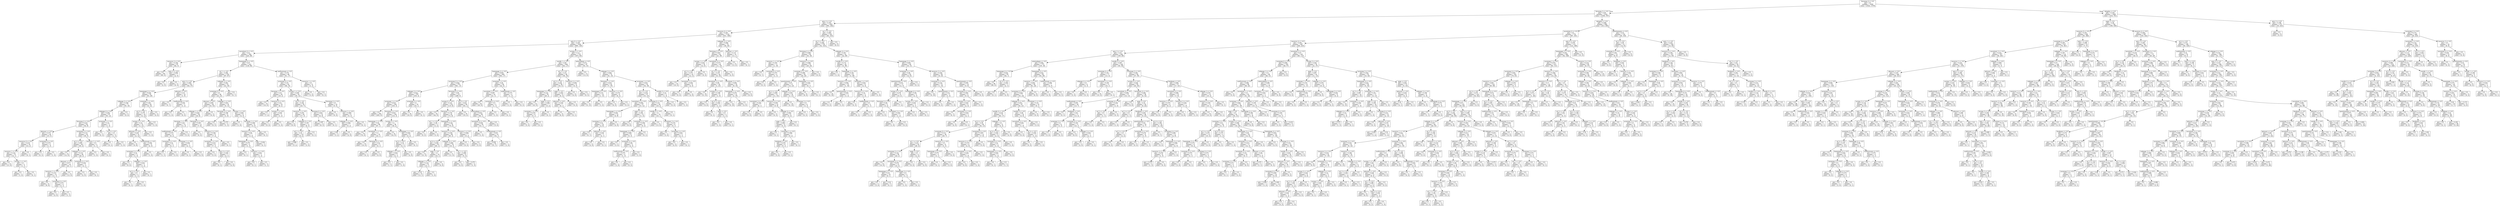 digraph Tree {
node [shape=box] ;
0 [label="forumng_4 <= 0.5\ngini = 0.5\nsamples = 3200\nvalue = [1622, 1578]"] ;
1 [label="forumng_3 <= 0.5\ngini = 0.46\nsamples = 2191\nvalue = [1404, 787]"] ;
0 -> 1 [labeldistance=2.5, labelangle=45, headlabel="True"] ;
2 [label="quiz_3 <= 0.5\ngini = 0.352\nsamples = 1283\nvalue = [991, 292]"] ;
1 -> 2 ;
3 [label="resource_4 <= 0.5\ngini = 0.281\nsamples = 1120\nvalue = [931, 189]"] ;
2 -> 3 ;
4 [label="quiz_0 <= 0.5\ngini = 0.245\nsamples = 1044\nvalue = [895, 149]"] ;
3 -> 4 ;
5 [label="oucontent_0 <= 0.5\ngini = 0.41\nsamples = 309\nvalue = [220, 89]"] ;
4 -> 5 ;
6 [label="resource_3 <= 0.5\ngini = 0.108\nsamples = 87\nvalue = [82, 5]"] ;
5 -> 6 ;
7 [label="gini = 0.0\nsamples = 80\nvalue = [80, 0]"] ;
6 -> 7 ;
8 [label="quiz_2 <= 0.5\ngini = 0.408\nsamples = 7\nvalue = [2, 5]"] ;
6 -> 8 ;
9 [label="gini = 0.0\nsamples = 2\nvalue = [2, 0]"] ;
8 -> 9 ;
10 [label="gini = 0.0\nsamples = 5\nvalue = [0, 5]"] ;
8 -> 10 ;
11 [label="homepage_0 <= 0.5\ngini = 0.47\nsamples = 222\nvalue = [138, 84]"] ;
5 -> 11 ;
12 [label="url_1 <= 0.5\ngini = 0.492\nsamples = 154\nvalue = [87, 67]"] ;
11 -> 12 ;
13 [label="quiz_2 <= 0.5\ngini = 0.464\nsamples = 101\nvalue = [64, 37]"] ;
12 -> 13 ;
14 [label="homepage_2 <= 0.5\ngini = 0.426\nsamples = 91\nvalue = [63, 28]"] ;
13 -> 14 ;
15 [label="subpage_3 <= 0.5\ngini = 0.349\nsamples = 71\nvalue = [55, 16]"] ;
14 -> 15 ;
16 [label="subpage_0 <= 0.5\ngini = 0.294\nsamples = 67\nvalue = [55, 12]"] ;
15 -> 16 ;
17 [label="forumng_2 <= 0.5\ngini = 0.225\nsamples = 62\nvalue = [54, 8]"] ;
16 -> 17 ;
18 [label="glossary <= 0.5\ngini = 0.375\nsamples = 20\nvalue = [15, 5]"] ;
17 -> 18 ;
19 [label="resource_0 <= 0.5\ngini = 0.219\nsamples = 16\nvalue = [14, 2]"] ;
18 -> 19 ;
20 [label="resource_1 <= 0.5\ngini = 0.124\nsamples = 15\nvalue = [14, 1]"] ;
19 -> 20 ;
21 [label="gini = 0.0\nsamples = 13\nvalue = [13, 0]"] ;
20 -> 21 ;
22 [label="acumg_1 <= 0.5\ngini = 0.5\nsamples = 2\nvalue = [1, 1]"] ;
20 -> 22 ;
23 [label="gini = 0.0\nsamples = 1\nvalue = [1, 0]"] ;
22 -> 23 ;
24 [label="gini = 0.0\nsamples = 1\nvalue = [0, 1]"] ;
22 -> 24 ;
25 [label="gini = 0.0\nsamples = 1\nvalue = [0, 1]"] ;
19 -> 25 ;
26 [label="acumneg_0 <= 0.5\ngini = 0.375\nsamples = 4\nvalue = [1, 3]"] ;
18 -> 26 ;
27 [label="gini = 0.0\nsamples = 3\nvalue = [0, 3]"] ;
26 -> 27 ;
28 [label="gini = 0.0\nsamples = 1\nvalue = [1, 0]"] ;
26 -> 28 ;
29 [label="acumneg_3 <= 0.5\ngini = 0.133\nsamples = 42\nvalue = [39, 3]"] ;
17 -> 29 ;
30 [label="url_2 <= 0.5\ngini = 0.095\nsamples = 40\nvalue = [38, 2]"] ;
29 -> 30 ;
31 [label="gini = 0.0\nsamples = 12\nvalue = [12, 0]"] ;
30 -> 31 ;
32 [label="subpage_2 <= 0.5\ngini = 0.133\nsamples = 28\nvalue = [26, 2]"] ;
30 -> 32 ;
33 [label="glossary <= 0.5\ngini = 0.077\nsamples = 25\nvalue = [24, 1]"] ;
32 -> 33 ;
34 [label="resource_1 <= 0.5\ngini = 0.153\nsamples = 12\nvalue = [11, 1]"] ;
33 -> 34 ;
35 [label="gini = 0.0\nsamples = 8\nvalue = [8, 0]"] ;
34 -> 35 ;
36 [label="acumneg_0 <= 0.5\ngini = 0.375\nsamples = 4\nvalue = [3, 1]"] ;
34 -> 36 ;
37 [label="gini = 0.0\nsamples = 2\nvalue = [2, 0]"] ;
36 -> 37 ;
38 [label="gini = 0.5\nsamples = 2\nvalue = [1, 1]"] ;
36 -> 38 ;
39 [label="gini = 0.0\nsamples = 13\nvalue = [13, 0]"] ;
33 -> 39 ;
40 [label="acumneg_2 <= 0.5\ngini = 0.444\nsamples = 3\nvalue = [2, 1]"] ;
32 -> 40 ;
41 [label="gini = 0.0\nsamples = 2\nvalue = [2, 0]"] ;
40 -> 41 ;
42 [label="gini = 0.0\nsamples = 1\nvalue = [0, 1]"] ;
40 -> 42 ;
43 [label="resource_1 <= 0.5\ngini = 0.5\nsamples = 2\nvalue = [1, 1]"] ;
29 -> 43 ;
44 [label="gini = 0.0\nsamples = 1\nvalue = [1, 0]"] ;
43 -> 44 ;
45 [label="gini = 0.0\nsamples = 1\nvalue = [0, 1]"] ;
43 -> 45 ;
46 [label="acumneg_1 <= 0.5\ngini = 0.32\nsamples = 5\nvalue = [1, 4]"] ;
16 -> 46 ;
47 [label="gini = 0.0\nsamples = 3\nvalue = [0, 3]"] ;
46 -> 47 ;
48 [label="url_0 <= 0.5\ngini = 0.5\nsamples = 2\nvalue = [1, 1]"] ;
46 -> 48 ;
49 [label="gini = 0.0\nsamples = 1\nvalue = [0, 1]"] ;
48 -> 49 ;
50 [label="gini = 0.0\nsamples = 1\nvalue = [1, 0]"] ;
48 -> 50 ;
51 [label="gini = 0.0\nsamples = 4\nvalue = [0, 4]"] ;
15 -> 51 ;
52 [label="acumneg_1 <= 0.5\ngini = 0.48\nsamples = 20\nvalue = [8, 12]"] ;
14 -> 52 ;
53 [label="url_0 <= 0.5\ngini = 0.375\nsamples = 16\nvalue = [4, 12]"] ;
52 -> 53 ;
54 [label="acumg_2 <= 0.5\ngini = 0.32\nsamples = 15\nvalue = [3, 12]"] ;
53 -> 54 ;
55 [label="glossary <= 0.5\ngini = 0.245\nsamples = 14\nvalue = [2, 12]"] ;
54 -> 55 ;
56 [label="gini = 0.0\nsamples = 8\nvalue = [0, 8]"] ;
55 -> 56 ;
57 [label="ouelluminate <= 0.5\ngini = 0.444\nsamples = 6\nvalue = [2, 4]"] ;
55 -> 57 ;
58 [label="acumneg_2 <= 0.5\ngini = 0.32\nsamples = 5\nvalue = [1, 4]"] ;
57 -> 58 ;
59 [label="gini = 0.0\nsamples = 2\nvalue = [0, 2]"] ;
58 -> 59 ;
60 [label="subpage_1 <= 0.5\ngini = 0.444\nsamples = 3\nvalue = [1, 2]"] ;
58 -> 60 ;
61 [label="url_2 <= 0.5\ngini = 0.5\nsamples = 2\nvalue = [1, 1]"] ;
60 -> 61 ;
62 [label="gini = 0.0\nsamples = 1\nvalue = [0, 1]"] ;
61 -> 62 ;
63 [label="gini = 0.0\nsamples = 1\nvalue = [1, 0]"] ;
61 -> 63 ;
64 [label="gini = 0.0\nsamples = 1\nvalue = [0, 1]"] ;
60 -> 64 ;
65 [label="gini = 0.0\nsamples = 1\nvalue = [1, 0]"] ;
57 -> 65 ;
66 [label="gini = 0.0\nsamples = 1\nvalue = [1, 0]"] ;
54 -> 66 ;
67 [label="gini = 0.0\nsamples = 1\nvalue = [1, 0]"] ;
53 -> 67 ;
68 [label="gini = 0.0\nsamples = 4\nvalue = [4, 0]"] ;
52 -> 68 ;
69 [label="glossary <= 0.5\ngini = 0.18\nsamples = 10\nvalue = [1, 9]"] ;
13 -> 69 ;
70 [label="gini = 0.0\nsamples = 7\nvalue = [0, 7]"] ;
69 -> 70 ;
71 [label="ouelluminate <= 0.5\ngini = 0.444\nsamples = 3\nvalue = [1, 2]"] ;
69 -> 71 ;
72 [label="gini = 0.0\nsamples = 1\nvalue = [1, 0]"] ;
71 -> 72 ;
73 [label="gini = 0.0\nsamples = 2\nvalue = [0, 2]"] ;
71 -> 73 ;
74 [label="subpage_2 <= 0.5\ngini = 0.491\nsamples = 53\nvalue = [23, 30]"] ;
12 -> 74 ;
75 [label="acumneg_0 <= 0.5\ngini = 0.5\nsamples = 46\nvalue = [23, 23]"] ;
74 -> 75 ;
76 [label="glossary <= 0.5\ngini = 0.459\nsamples = 28\nvalue = [18, 10]"] ;
75 -> 76 ;
77 [label="subpage_1 <= 0.5\ngini = 0.426\nsamples = 26\nvalue = [18, 8]"] ;
76 -> 77 ;
78 [label="forumng_1 <= 0.5\ngini = 0.26\nsamples = 13\nvalue = [11, 2]"] ;
77 -> 78 ;
79 [label="ouelluminate <= 0.5\ngini = 0.375\nsamples = 8\nvalue = [6, 2]"] ;
78 -> 79 ;
80 [label="acumneg_2 <= 0.5\ngini = 0.32\nsamples = 5\nvalue = [4, 1]"] ;
79 -> 80 ;
81 [label="gini = 0.5\nsamples = 2\nvalue = [1, 1]"] ;
80 -> 81 ;
82 [label="gini = 0.0\nsamples = 3\nvalue = [3, 0]"] ;
80 -> 82 ;
83 [label="acumneg_1 <= 0.5\ngini = 0.444\nsamples = 3\nvalue = [2, 1]"] ;
79 -> 83 ;
84 [label="gini = 0.0\nsamples = 1\nvalue = [0, 1]"] ;
83 -> 84 ;
85 [label="gini = 0.0\nsamples = 2\nvalue = [2, 0]"] ;
83 -> 85 ;
86 [label="gini = 0.0\nsamples = 5\nvalue = [5, 0]"] ;
78 -> 86 ;
87 [label="forumng_2 <= 0.5\ngini = 0.497\nsamples = 13\nvalue = [7, 6]"] ;
77 -> 87 ;
88 [label="gini = 0.0\nsamples = 4\nvalue = [0, 4]"] ;
87 -> 88 ;
89 [label="resource_2 <= 0.5\ngini = 0.346\nsamples = 9\nvalue = [7, 2]"] ;
87 -> 89 ;
90 [label="acumneg_1 <= 0.5\ngini = 0.219\nsamples = 8\nvalue = [7, 1]"] ;
89 -> 90 ;
91 [label="gini = 0.0\nsamples = 5\nvalue = [5, 0]"] ;
90 -> 91 ;
92 [label="quiz_2 <= 0.5\ngini = 0.444\nsamples = 3\nvalue = [2, 1]"] ;
90 -> 92 ;
93 [label="gini = 0.0\nsamples = 1\nvalue = [0, 1]"] ;
92 -> 93 ;
94 [label="gini = 0.0\nsamples = 2\nvalue = [2, 0]"] ;
92 -> 94 ;
95 [label="gini = 0.0\nsamples = 1\nvalue = [0, 1]"] ;
89 -> 95 ;
96 [label="gini = 0.0\nsamples = 2\nvalue = [0, 2]"] ;
76 -> 96 ;
97 [label="subpage_1 <= 0.5\ngini = 0.401\nsamples = 18\nvalue = [5, 13]"] ;
75 -> 97 ;
98 [label="forumng_2 <= 0.5\ngini = 0.198\nsamples = 9\nvalue = [1, 8]"] ;
97 -> 98 ;
99 [label="gini = 0.0\nsamples = 5\nvalue = [0, 5]"] ;
98 -> 99 ;
100 [label="gini = 0.375\nsamples = 4\nvalue = [1, 3]"] ;
98 -> 100 ;
101 [label="acumg_1 <= 0.5\ngini = 0.494\nsamples = 9\nvalue = [4, 5]"] ;
97 -> 101 ;
102 [label="gini = 0.0\nsamples = 1\nvalue = [1, 0]"] ;
101 -> 102 ;
103 [label="forumng_1 <= 0.5\ngini = 0.469\nsamples = 8\nvalue = [3, 5]"] ;
101 -> 103 ;
104 [label="resource_2 <= 0.5\ngini = 0.49\nsamples = 7\nvalue = [3, 4]"] ;
103 -> 104 ;
105 [label="homepage_1 <= 0.5\ngini = 0.375\nsamples = 4\nvalue = [1, 3]"] ;
104 -> 105 ;
106 [label="gini = 0.0\nsamples = 1\nvalue = [0, 1]"] ;
105 -> 106 ;
107 [label="resource_1 <= 0.5\ngini = 0.444\nsamples = 3\nvalue = [1, 2]"] ;
105 -> 107 ;
108 [label="gini = 0.0\nsamples = 1\nvalue = [0, 1]"] ;
107 -> 108 ;
109 [label="gini = 0.5\nsamples = 2\nvalue = [1, 1]"] ;
107 -> 109 ;
110 [label="gini = 0.444\nsamples = 3\nvalue = [2, 1]"] ;
104 -> 110 ;
111 [label="gini = 0.0\nsamples = 1\nvalue = [0, 1]"] ;
103 -> 111 ;
112 [label="gini = 0.0\nsamples = 7\nvalue = [0, 7]"] ;
74 -> 112 ;
113 [label="ouelluminate <= 0.5\ngini = 0.375\nsamples = 68\nvalue = [51, 17]"] ;
11 -> 113 ;
114 [label="acumneg_0 <= 0.5\ngini = 0.35\nsamples = 62\nvalue = [48, 14]"] ;
113 -> 114 ;
115 [label="forumng_1 <= 0.5\ngini = 0.18\nsamples = 20\nvalue = [18, 2]"] ;
114 -> 115 ;
116 [label="gini = 0.0\nsamples = 10\nvalue = [10, 0]"] ;
115 -> 116 ;
117 [label="resource_0 <= 0.5\ngini = 0.32\nsamples = 10\nvalue = [8, 2]"] ;
115 -> 117 ;
118 [label="gini = 0.0\nsamples = 7\nvalue = [7, 0]"] ;
117 -> 118 ;
119 [label="acumg_1 <= 0.5\ngini = 0.444\nsamples = 3\nvalue = [1, 2]"] ;
117 -> 119 ;
120 [label="gini = 0.0\nsamples = 2\nvalue = [0, 2]"] ;
119 -> 120 ;
121 [label="gini = 0.0\nsamples = 1\nvalue = [1, 0]"] ;
119 -> 121 ;
122 [label="acumg_1 <= 0.5\ngini = 0.408\nsamples = 42\nvalue = [30, 12]"] ;
114 -> 122 ;
123 [label="url_0 <= 0.5\ngini = 0.342\nsamples = 32\nvalue = [25, 7]"] ;
122 -> 123 ;
124 [label="resource_1 <= 0.5\ngini = 0.255\nsamples = 20\nvalue = [17, 3]"] ;
123 -> 124 ;
125 [label="gini = 0.0\nsamples = 9\nvalue = [9, 0]"] ;
124 -> 125 ;
126 [label="subpage_0 <= 0.5\ngini = 0.397\nsamples = 11\nvalue = [8, 3]"] ;
124 -> 126 ;
127 [label="url_1 <= 0.5\ngini = 0.32\nsamples = 10\nvalue = [8, 2]"] ;
126 -> 127 ;
128 [label="gini = 0.408\nsamples = 7\nvalue = [5, 2]"] ;
127 -> 128 ;
129 [label="gini = 0.0\nsamples = 3\nvalue = [3, 0]"] ;
127 -> 129 ;
130 [label="gini = 0.0\nsamples = 1\nvalue = [0, 1]"] ;
126 -> 130 ;
131 [label="forumng_0 <= 0.5\ngini = 0.444\nsamples = 12\nvalue = [8, 4]"] ;
123 -> 131 ;
132 [label="gini = 0.397\nsamples = 11\nvalue = [8, 3]"] ;
131 -> 132 ;
133 [label="gini = 0.0\nsamples = 1\nvalue = [0, 1]"] ;
131 -> 133 ;
134 [label="forumng_2 <= 0.5\ngini = 0.5\nsamples = 10\nvalue = [5, 5]"] ;
122 -> 134 ;
135 [label="gini = 0.0\nsamples = 2\nvalue = [0, 2]"] ;
134 -> 135 ;
136 [label="resource_1 <= 0.5\ngini = 0.469\nsamples = 8\nvalue = [5, 3]"] ;
134 -> 136 ;
137 [label="subpage_1 <= 0.5\ngini = 0.408\nsamples = 7\nvalue = [5, 2]"] ;
136 -> 137 ;
138 [label="gini = 0.48\nsamples = 5\nvalue = [3, 2]"] ;
137 -> 138 ;
139 [label="gini = 0.0\nsamples = 2\nvalue = [2, 0]"] ;
137 -> 139 ;
140 [label="gini = 0.0\nsamples = 1\nvalue = [0, 1]"] ;
136 -> 140 ;
141 [label="resource_1 <= 0.5\ngini = 0.5\nsamples = 6\nvalue = [3, 3]"] ;
113 -> 141 ;
142 [label="gini = 0.0\nsamples = 3\nvalue = [3, 0]"] ;
141 -> 142 ;
143 [label="gini = 0.0\nsamples = 3\nvalue = [0, 3]"] ;
141 -> 143 ;
144 [label="acumg_2 <= 0.5\ngini = 0.15\nsamples = 735\nvalue = [675, 60]"] ;
4 -> 144 ;
145 [label="ouwiki_1 <= 0.5\ngini = 0.08\nsamples = 648\nvalue = [621, 27]"] ;
144 -> 145 ;
146 [label="homepage_2 <= 0.5\ngini = 0.055\nsamples = 600\nvalue = [583, 17]"] ;
145 -> 146 ;
147 [label="acumneg_0 <= 0.5\ngini = 0.044\nsamples = 574\nvalue = [561, 13]"] ;
146 -> 147 ;
148 [label="subpage_3 <= 0.5\ngini = 0.022\nsamples = 357\nvalue = [353, 4]"] ;
147 -> 148 ;
149 [label="acumneg_1 <= 0.5\ngini = 0.018\nsamples = 338\nvalue = [335, 3]"] ;
148 -> 149 ;
150 [label="gini = 0.0\nsamples = 202\nvalue = [202, 0]"] ;
149 -> 150 ;
151 [label="forumng_2 <= 0.5\ngini = 0.043\nsamples = 136\nvalue = [133, 3]"] ;
149 -> 151 ;
152 [label="homepage_1 <= 0.5\ngini = 0.02\nsamples = 98\nvalue = [97, 1]"] ;
151 -> 152 ;
153 [label="gini = 0.0\nsamples = 79\nvalue = [79, 0]"] ;
152 -> 153 ;
154 [label="oucontent_1 <= 0.5\ngini = 0.1\nsamples = 19\nvalue = [18, 1]"] ;
152 -> 154 ;
155 [label="gini = 0.0\nsamples = 14\nvalue = [14, 0]"] ;
154 -> 155 ;
156 [label="forumng_0 <= 0.5\ngini = 0.32\nsamples = 5\nvalue = [4, 1]"] ;
154 -> 156 ;
157 [label="gini = 0.0\nsamples = 1\nvalue = [0, 1]"] ;
156 -> 157 ;
158 [label="gini = 0.0\nsamples = 4\nvalue = [4, 0]"] ;
156 -> 158 ;
159 [label="acumg_0 <= 0.5\ngini = 0.1\nsamples = 38\nvalue = [36, 2]"] ;
151 -> 159 ;
160 [label="gini = 0.0\nsamples = 32\nvalue = [32, 0]"] ;
159 -> 160 ;
161 [label="homepage_1 <= 0.5\ngini = 0.444\nsamples = 6\nvalue = [4, 2]"] ;
159 -> 161 ;
162 [label="url_0 <= 0.5\ngini = 0.32\nsamples = 5\nvalue = [4, 1]"] ;
161 -> 162 ;
163 [label="subpage_1 <= 0.5\ngini = 0.444\nsamples = 3\nvalue = [2, 1]"] ;
162 -> 163 ;
164 [label="gini = 0.5\nsamples = 2\nvalue = [1, 1]"] ;
163 -> 164 ;
165 [label="gini = 0.0\nsamples = 1\nvalue = [1, 0]"] ;
163 -> 165 ;
166 [label="gini = 0.0\nsamples = 2\nvalue = [2, 0]"] ;
162 -> 166 ;
167 [label="gini = 0.0\nsamples = 1\nvalue = [0, 1]"] ;
161 -> 167 ;
168 [label="acumneg_3 <= 0.5\ngini = 0.1\nsamples = 19\nvalue = [18, 1]"] ;
148 -> 168 ;
169 [label="gini = 0.0\nsamples = 18\nvalue = [18, 0]"] ;
168 -> 169 ;
170 [label="gini = 0.0\nsamples = 1\nvalue = [0, 1]"] ;
168 -> 170 ;
171 [label="forumng_0 <= 0.5\ngini = 0.08\nsamples = 217\nvalue = [208, 9]"] ;
147 -> 171 ;
172 [label="acumg_0 <= 0.5\ngini = 0.122\nsamples = 123\nvalue = [115, 8]"] ;
171 -> 172 ;
173 [label="gini = 0.0\nsamples = 42\nvalue = [42, 0]"] ;
172 -> 173 ;
174 [label="forumng_1 <= 0.5\ngini = 0.178\nsamples = 81\nvalue = [73, 8]"] ;
172 -> 174 ;
175 [label="url_1 <= 0.5\ngini = 0.48\nsamples = 5\nvalue = [3, 2]"] ;
174 -> 175 ;
176 [label="gini = 0.0\nsamples = 2\nvalue = [0, 2]"] ;
175 -> 176 ;
177 [label="gini = 0.0\nsamples = 3\nvalue = [3, 0]"] ;
175 -> 177 ;
178 [label="homepage_1 <= 0.5\ngini = 0.145\nsamples = 76\nvalue = [70, 6]"] ;
174 -> 178 ;
179 [label="resource_1 <= 0.5\ngini = 0.109\nsamples = 69\nvalue = [65, 4]"] ;
178 -> 179 ;
180 [label="url_0 <= 0.5\ngini = 0.039\nsamples = 50\nvalue = [49, 1]"] ;
179 -> 180 ;
181 [label="gini = 0.0\nsamples = 31\nvalue = [31, 0]"] ;
180 -> 181 ;
182 [label="page <= 0.5\ngini = 0.1\nsamples = 19\nvalue = [18, 1]"] ;
180 -> 182 ;
183 [label="subpage_1 <= 0.5\ngini = 0.124\nsamples = 15\nvalue = [14, 1]"] ;
182 -> 183 ;
184 [label="gini = 0.133\nsamples = 14\nvalue = [13, 1]"] ;
183 -> 184 ;
185 [label="gini = 0.0\nsamples = 1\nvalue = [1, 0]"] ;
183 -> 185 ;
186 [label="gini = 0.0\nsamples = 4\nvalue = [4, 0]"] ;
182 -> 186 ;
187 [label="subpage_0 <= 0.5\ngini = 0.266\nsamples = 19\nvalue = [16, 3]"] ;
179 -> 187 ;
188 [label="gini = 0.0\nsamples = 11\nvalue = [11, 0]"] ;
187 -> 188 ;
189 [label="url_1 <= 0.5\ngini = 0.469\nsamples = 8\nvalue = [5, 3]"] ;
187 -> 189 ;
190 [label="gini = 0.0\nsamples = 4\nvalue = [4, 0]"] ;
189 -> 190 ;
191 [label="gini = 0.375\nsamples = 4\nvalue = [1, 3]"] ;
189 -> 191 ;
192 [label="resource_1 <= 0.5\ngini = 0.408\nsamples = 7\nvalue = [5, 2]"] ;
178 -> 192 ;
193 [label="gini = 0.0\nsamples = 2\nvalue = [0, 2]"] ;
192 -> 193 ;
194 [label="gini = 0.0\nsamples = 5\nvalue = [5, 0]"] ;
192 -> 194 ;
195 [label="url_0 <= 0.5\ngini = 0.021\nsamples = 94\nvalue = [93, 1]"] ;
171 -> 195 ;
196 [label="gini = 0.0\nsamples = 35\nvalue = [35, 0]"] ;
195 -> 196 ;
197 [label="externalquiz <= 0.5\ngini = 0.033\nsamples = 59\nvalue = [58, 1]"] ;
195 -> 197 ;
198 [label="oucontent_0 <= 0.5\ngini = 0.036\nsamples = 54\nvalue = [53, 1]"] ;
197 -> 198 ;
199 [label="gini = 0.0\nsamples = 1\nvalue = [1, 0]"] ;
198 -> 199 ;
200 [label="ouelluminate <= 0.5\ngini = 0.037\nsamples = 53\nvalue = [52, 1]"] ;
198 -> 200 ;
201 [label="gini = 0.038\nsamples = 52\nvalue = [51, 1]"] ;
200 -> 201 ;
202 [label="gini = 0.0\nsamples = 1\nvalue = [1, 0]"] ;
200 -> 202 ;
203 [label="gini = 0.0\nsamples = 5\nvalue = [5, 0]"] ;
197 -> 203 ;
204 [label="acumneg_1 <= 0.5\ngini = 0.26\nsamples = 26\nvalue = [22, 4]"] ;
146 -> 204 ;
205 [label="oucontent_3 <= 0.5\ngini = 0.087\nsamples = 22\nvalue = [21, 1]"] ;
204 -> 205 ;
206 [label="gini = 0.0\nsamples = 20\nvalue = [20, 0]"] ;
205 -> 206 ;
207 [label="acumneg_2 <= 0.5\ngini = 0.5\nsamples = 2\nvalue = [1, 1]"] ;
205 -> 207 ;
208 [label="gini = 0.0\nsamples = 1\nvalue = [1, 0]"] ;
207 -> 208 ;
209 [label="gini = 0.0\nsamples = 1\nvalue = [0, 1]"] ;
207 -> 209 ;
210 [label="ouelluminate <= 0.5\ngini = 0.375\nsamples = 4\nvalue = [1, 3]"] ;
204 -> 210 ;
211 [label="gini = 0.0\nsamples = 1\nvalue = [1, 0]"] ;
210 -> 211 ;
212 [label="gini = 0.0\nsamples = 3\nvalue = [0, 3]"] ;
210 -> 212 ;
213 [label="url_3 <= 0.5\ngini = 0.33\nsamples = 48\nvalue = [38, 10]"] ;
145 -> 213 ;
214 [label="url_2 <= 0.5\ngini = 0.224\nsamples = 39\nvalue = [34, 5]"] ;
213 -> 214 ;
215 [label="homepage_3 <= 0.5\ngini = 0.124\nsamples = 30\nvalue = [28, 2]"] ;
214 -> 215 ;
216 [label="gini = 0.0\nsamples = 23\nvalue = [23, 0]"] ;
215 -> 216 ;
217 [label="page <= 0.5\ngini = 0.408\nsamples = 7\nvalue = [5, 2]"] ;
215 -> 217 ;
218 [label="acumneg_1 <= 0.5\ngini = 0.278\nsamples = 6\nvalue = [5, 1]"] ;
217 -> 218 ;
219 [label="gini = 0.0\nsamples = 5\nvalue = [5, 0]"] ;
218 -> 219 ;
220 [label="gini = 0.0\nsamples = 1\nvalue = [0, 1]"] ;
218 -> 220 ;
221 [label="gini = 0.0\nsamples = 1\nvalue = [0, 1]"] ;
217 -> 221 ;
222 [label="page <= 0.5\ngini = 0.444\nsamples = 9\nvalue = [6, 3]"] ;
214 -> 222 ;
223 [label="glossary <= 0.5\ngini = 0.245\nsamples = 7\nvalue = [6, 1]"] ;
222 -> 223 ;
224 [label="gini = 0.0\nsamples = 6\nvalue = [6, 0]"] ;
223 -> 224 ;
225 [label="gini = 0.0\nsamples = 1\nvalue = [0, 1]"] ;
223 -> 225 ;
226 [label="gini = 0.0\nsamples = 2\nvalue = [0, 2]"] ;
222 -> 226 ;
227 [label="resource_2 <= 0.5\ngini = 0.494\nsamples = 9\nvalue = [4, 5]"] ;
213 -> 227 ;
228 [label="gini = 0.0\nsamples = 4\nvalue = [4, 0]"] ;
227 -> 228 ;
229 [label="gini = 0.0\nsamples = 5\nvalue = [0, 5]"] ;
227 -> 229 ;
230 [label="externalquiz <= 0.5\ngini = 0.471\nsamples = 87\nvalue = [54, 33]"] ;
144 -> 230 ;
231 [label="gini = 0.0\nsamples = 13\nvalue = [13, 0]"] ;
230 -> 231 ;
232 [label="subpage_3 <= 0.5\ngini = 0.494\nsamples = 74\nvalue = [41, 33]"] ;
230 -> 232 ;
233 [label="forumng_1 <= 0.5\ngini = 0.434\nsamples = 22\nvalue = [7, 15]"] ;
232 -> 233 ;
234 [label="homepage_0 <= 0.5\ngini = 0.133\nsamples = 14\nvalue = [1, 13]"] ;
233 -> 234 ;
235 [label="gini = 0.0\nsamples = 13\nvalue = [0, 13]"] ;
234 -> 235 ;
236 [label="gini = 0.0\nsamples = 1\nvalue = [1, 0]"] ;
234 -> 236 ;
237 [label="resource_1 <= 0.5\ngini = 0.375\nsamples = 8\nvalue = [6, 2]"] ;
233 -> 237 ;
238 [label="gini = 0.0\nsamples = 6\nvalue = [6, 0]"] ;
237 -> 238 ;
239 [label="gini = 0.0\nsamples = 2\nvalue = [0, 2]"] ;
237 -> 239 ;
240 [label="acumneg_1 <= 0.5\ngini = 0.453\nsamples = 52\nvalue = [34, 18]"] ;
232 -> 240 ;
241 [label="url_3 <= 0.5\ngini = 0.418\nsamples = 47\nvalue = [33, 14]"] ;
240 -> 241 ;
242 [label="oucontent_2 <= 0.5\ngini = 0.494\nsamples = 27\nvalue = [15, 12]"] ;
241 -> 242 ;
243 [label="homepage_1 <= 0.5\ngini = 0.444\nsamples = 12\nvalue = [4, 8]"] ;
242 -> 243 ;
244 [label="acumneg_2 <= 0.5\ngini = 0.32\nsamples = 10\nvalue = [2, 8]"] ;
243 -> 244 ;
245 [label="gini = 0.0\nsamples = 7\nvalue = [0, 7]"] ;
244 -> 245 ;
246 [label="glossary <= 0.5\ngini = 0.444\nsamples = 3\nvalue = [2, 1]"] ;
244 -> 246 ;
247 [label="gini = 0.0\nsamples = 2\nvalue = [2, 0]"] ;
246 -> 247 ;
248 [label="gini = 0.0\nsamples = 1\nvalue = [0, 1]"] ;
246 -> 248 ;
249 [label="gini = 0.0\nsamples = 2\nvalue = [2, 0]"] ;
243 -> 249 ;
250 [label="page <= 0.5\ngini = 0.391\nsamples = 15\nvalue = [11, 4]"] ;
242 -> 250 ;
251 [label="gini = 0.0\nsamples = 6\nvalue = [6, 0]"] ;
250 -> 251 ;
252 [label="acumneg_3 <= 0.5\ngini = 0.494\nsamples = 9\nvalue = [5, 4]"] ;
250 -> 252 ;
253 [label="homepage_3 <= 0.5\ngini = 0.469\nsamples = 8\nvalue = [5, 3]"] ;
252 -> 253 ;
254 [label="gini = 0.0\nsamples = 3\nvalue = [3, 0]"] ;
253 -> 254 ;
255 [label="acumneg_4 <= 0.5\ngini = 0.48\nsamples = 5\nvalue = [2, 3]"] ;
253 -> 255 ;
256 [label="ouelluminate <= 0.5\ngini = 0.375\nsamples = 4\nvalue = [1, 3]"] ;
255 -> 256 ;
257 [label="gini = 0.0\nsamples = 1\nvalue = [1, 0]"] ;
256 -> 257 ;
258 [label="gini = 0.0\nsamples = 3\nvalue = [0, 3]"] ;
256 -> 258 ;
259 [label="gini = 0.0\nsamples = 1\nvalue = [1, 0]"] ;
255 -> 259 ;
260 [label="gini = 0.0\nsamples = 1\nvalue = [0, 1]"] ;
252 -> 260 ;
261 [label="acumneg_0 <= 0.5\ngini = 0.18\nsamples = 20\nvalue = [18, 2]"] ;
241 -> 261 ;
262 [label="ouwiki_0 <= 0.5\ngini = 0.1\nsamples = 19\nvalue = [18, 1]"] ;
261 -> 262 ;
263 [label="gini = 0.0\nsamples = 13\nvalue = [13, 0]"] ;
262 -> 263 ;
264 [label="oucontent_3 <= 0.5\ngini = 0.278\nsamples = 6\nvalue = [5, 1]"] ;
262 -> 264 ;
265 [label="gini = 0.0\nsamples = 3\nvalue = [3, 0]"] ;
264 -> 265 ;
266 [label="acumneg_3 <= 0.5\ngini = 0.444\nsamples = 3\nvalue = [2, 1]"] ;
264 -> 266 ;
267 [label="gini = 0.0\nsamples = 2\nvalue = [2, 0]"] ;
266 -> 267 ;
268 [label="gini = 0.0\nsamples = 1\nvalue = [0, 1]"] ;
266 -> 268 ;
269 [label="gini = 0.0\nsamples = 1\nvalue = [0, 1]"] ;
261 -> 269 ;
270 [label="ouwiki_0 <= 0.5\ngini = 0.32\nsamples = 5\nvalue = [1, 4]"] ;
240 -> 270 ;
271 [label="gini = 0.0\nsamples = 4\nvalue = [0, 4]"] ;
270 -> 271 ;
272 [label="gini = 0.0\nsamples = 1\nvalue = [1, 0]"] ;
270 -> 272 ;
273 [label="subpage_2 <= 0.5\ngini = 0.499\nsamples = 76\nvalue = [36, 40]"] ;
3 -> 273 ;
274 [label="forumng_2 <= 0.5\ngini = 0.467\nsamples = 62\nvalue = [23, 39]"] ;
273 -> 274 ;
275 [label="acumg_1 <= 0.5\ngini = 0.444\nsamples = 18\nvalue = [12, 6]"] ;
274 -> 275 ;
276 [label="url_3 <= 0.5\ngini = 0.375\nsamples = 16\nvalue = [12, 4]"] ;
275 -> 276 ;
277 [label="gini = 0.0\nsamples = 10\nvalue = [10, 0]"] ;
276 -> 277 ;
278 [label="oucontent_3 <= 0.5\ngini = 0.444\nsamples = 6\nvalue = [2, 4]"] ;
276 -> 278 ;
279 [label="gini = 0.0\nsamples = 4\nvalue = [0, 4]"] ;
278 -> 279 ;
280 [label="gini = 0.0\nsamples = 2\nvalue = [2, 0]"] ;
278 -> 280 ;
281 [label="gini = 0.0\nsamples = 2\nvalue = [0, 2]"] ;
275 -> 281 ;
282 [label="oucontent_4 <= 0.5\ngini = 0.375\nsamples = 44\nvalue = [11, 33]"] ;
274 -> 282 ;
283 [label="url_3 <= 0.5\ngini = 0.337\nsamples = 42\nvalue = [9, 33]"] ;
282 -> 283 ;
284 [label="oucontent_3 <= 0.5\ngini = 0.08\nsamples = 24\nvalue = [1, 23]"] ;
283 -> 284 ;
285 [label="gini = 0.0\nsamples = 15\nvalue = [0, 15]"] ;
284 -> 285 ;
286 [label="acumg_2 <= 0.5\ngini = 0.198\nsamples = 9\nvalue = [1, 8]"] ;
284 -> 286 ;
287 [label="gini = 0.0\nsamples = 6\nvalue = [0, 6]"] ;
286 -> 287 ;
288 [label="url_4 <= 0.5\ngini = 0.444\nsamples = 3\nvalue = [1, 2]"] ;
286 -> 288 ;
289 [label="gini = 0.0\nsamples = 1\nvalue = [0, 1]"] ;
288 -> 289 ;
290 [label="page <= 0.5\ngini = 0.5\nsamples = 2\nvalue = [1, 1]"] ;
288 -> 290 ;
291 [label="gini = 0.0\nsamples = 1\nvalue = [1, 0]"] ;
290 -> 291 ;
292 [label="gini = 0.0\nsamples = 1\nvalue = [0, 1]"] ;
290 -> 292 ;
293 [label="oucontent_3 <= 0.5\ngini = 0.494\nsamples = 18\nvalue = [8, 10]"] ;
283 -> 293 ;
294 [label="homepage_1 <= 0.5\ngini = 0.278\nsamples = 12\nvalue = [2, 10]"] ;
293 -> 294 ;
295 [label="gini = 0.0\nsamples = 10\nvalue = [0, 10]"] ;
294 -> 295 ;
296 [label="gini = 0.0\nsamples = 2\nvalue = [2, 0]"] ;
294 -> 296 ;
297 [label="gini = 0.0\nsamples = 6\nvalue = [6, 0]"] ;
293 -> 297 ;
298 [label="gini = 0.0\nsamples = 2\nvalue = [2, 0]"] ;
282 -> 298 ;
299 [label="glossary <= 0.5\ngini = 0.133\nsamples = 14\nvalue = [13, 1]"] ;
273 -> 299 ;
300 [label="gini = 0.0\nsamples = 13\nvalue = [13, 0]"] ;
299 -> 300 ;
301 [label="gini = 0.0\nsamples = 1\nvalue = [0, 1]"] ;
299 -> 301 ;
302 [label="url_1 <= 0.5\ngini = 0.465\nsamples = 163\nvalue = [60, 103]"] ;
2 -> 302 ;
303 [label="url_3 <= 0.5\ngini = 0.446\nsamples = 155\nvalue = [52, 103]"] ;
302 -> 303 ;
304 [label="forumng_2 <= 0.5\ngini = 0.498\nsamples = 64\nvalue = [30, 34]"] ;
303 -> 304 ;
305 [label="resource_1 <= 0.5\ngini = 0.165\nsamples = 11\nvalue = [1, 10]"] ;
304 -> 305 ;
306 [label="gini = 0.0\nsamples = 7\nvalue = [0, 7]"] ;
305 -> 306 ;
307 [label="acumneg_0 <= 0.5\ngini = 0.375\nsamples = 4\nvalue = [1, 3]"] ;
305 -> 307 ;
308 [label="gini = 0.0\nsamples = 3\nvalue = [0, 3]"] ;
307 -> 308 ;
309 [label="gini = 0.0\nsamples = 1\nvalue = [1, 0]"] ;
307 -> 309 ;
310 [label="resource_1 <= 0.5\ngini = 0.496\nsamples = 53\nvalue = [29, 24]"] ;
304 -> 310 ;
311 [label="acumneg_2 <= 0.5\ngini = 0.496\nsamples = 44\nvalue = [20, 24]"] ;
310 -> 311 ;
312 [label="questionnaire <= 0.5\ngini = 0.47\nsamples = 37\nvalue = [14, 23]"] ;
311 -> 312 ;
313 [label="url_2 <= 0.5\ngini = 0.499\nsamples = 21\nvalue = [11, 10]"] ;
312 -> 313 ;
314 [label="oucontent_3 <= 0.5\ngini = 0.245\nsamples = 7\nvalue = [6, 1]"] ;
313 -> 314 ;
315 [label="gini = 0.0\nsamples = 6\nvalue = [6, 0]"] ;
314 -> 315 ;
316 [label="gini = 0.0\nsamples = 1\nvalue = [0, 1]"] ;
314 -> 316 ;
317 [label="resource_2 <= 0.5\ngini = 0.459\nsamples = 14\nvalue = [5, 9]"] ;
313 -> 317 ;
318 [label="gini = 0.0\nsamples = 5\nvalue = [0, 5]"] ;
317 -> 318 ;
319 [label="subpage_4 <= 0.5\ngini = 0.494\nsamples = 9\nvalue = [5, 4]"] ;
317 -> 319 ;
320 [label="page <= 0.5\ngini = 0.469\nsamples = 8\nvalue = [5, 3]"] ;
319 -> 320 ;
321 [label="gini = 0.0\nsamples = 1\nvalue = [0, 1]"] ;
320 -> 321 ;
322 [label="acumneg_1 <= 0.5\ngini = 0.408\nsamples = 7\nvalue = [5, 2]"] ;
320 -> 322 ;
323 [label="dualpane <= 0.5\ngini = 0.278\nsamples = 6\nvalue = [5, 1]"] ;
322 -> 323 ;
324 [label="gini = 0.0\nsamples = 5\nvalue = [5, 0]"] ;
323 -> 324 ;
325 [label="gini = 0.0\nsamples = 1\nvalue = [0, 1]"] ;
323 -> 325 ;
326 [label="gini = 0.0\nsamples = 1\nvalue = [0, 1]"] ;
322 -> 326 ;
327 [label="gini = 0.0\nsamples = 1\nvalue = [0, 1]"] ;
319 -> 327 ;
328 [label="subpage_3 <= 0.5\ngini = 0.305\nsamples = 16\nvalue = [3, 13]"] ;
312 -> 328 ;
329 [label="gini = 0.0\nsamples = 10\nvalue = [0, 10]"] ;
328 -> 329 ;
330 [label="acumneg_3 <= 0.5\ngini = 0.5\nsamples = 6\nvalue = [3, 3]"] ;
328 -> 330 ;
331 [label="gini = 0.0\nsamples = 3\nvalue = [0, 3]"] ;
330 -> 331 ;
332 [label="gini = 0.0\nsamples = 3\nvalue = [3, 0]"] ;
330 -> 332 ;
333 [label="homepage_1 <= 0.5\ngini = 0.245\nsamples = 7\nvalue = [6, 1]"] ;
311 -> 333 ;
334 [label="gini = 0.0\nsamples = 6\nvalue = [6, 0]"] ;
333 -> 334 ;
335 [label="gini = 0.0\nsamples = 1\nvalue = [0, 1]"] ;
333 -> 335 ;
336 [label="gini = 0.0\nsamples = 9\nvalue = [9, 0]"] ;
310 -> 336 ;
337 [label="subpage_4 <= 0.5\ngini = 0.367\nsamples = 91\nvalue = [22, 69]"] ;
303 -> 337 ;
338 [label="ouwiki_0 <= 0.5\ngini = 0.172\nsamples = 42\nvalue = [4, 38]"] ;
337 -> 338 ;
339 [label="gini = 0.0\nsamples = 1\nvalue = [1, 0]"] ;
338 -> 339 ;
340 [label="homepage_3 <= 0.5\ngini = 0.136\nsamples = 41\nvalue = [3, 38]"] ;
338 -> 340 ;
341 [label="resource_3 <= 0.5\ngini = 0.056\nsamples = 35\nvalue = [1, 34]"] ;
340 -> 341 ;
342 [label="gini = 0.0\nsamples = 32\nvalue = [0, 32]"] ;
341 -> 342 ;
343 [label="questionnaire <= 0.5\ngini = 0.444\nsamples = 3\nvalue = [1, 2]"] ;
341 -> 343 ;
344 [label="gini = 0.0\nsamples = 2\nvalue = [0, 2]"] ;
343 -> 344 ;
345 [label="gini = 0.0\nsamples = 1\nvalue = [1, 0]"] ;
343 -> 345 ;
346 [label="acumneg_1 <= 0.5\ngini = 0.444\nsamples = 6\nvalue = [2, 4]"] ;
340 -> 346 ;
347 [label="resource_2 <= 0.5\ngini = 0.32\nsamples = 5\nvalue = [1, 4]"] ;
346 -> 347 ;
348 [label="gini = 0.0\nsamples = 3\nvalue = [0, 3]"] ;
347 -> 348 ;
349 [label="ouelluminate <= 0.5\ngini = 0.5\nsamples = 2\nvalue = [1, 1]"] ;
347 -> 349 ;
350 [label="gini = 0.0\nsamples = 1\nvalue = [0, 1]"] ;
349 -> 350 ;
351 [label="gini = 0.0\nsamples = 1\nvalue = [1, 0]"] ;
349 -> 351 ;
352 [label="gini = 0.0\nsamples = 1\nvalue = [1, 0]"] ;
346 -> 352 ;
353 [label="homepage_3 <= 0.5\ngini = 0.465\nsamples = 49\nvalue = [18, 31]"] ;
337 -> 353 ;
354 [label="acumneg_3 <= 0.5\ngini = 0.48\nsamples = 20\nvalue = [12, 8]"] ;
353 -> 354 ;
355 [label="questionnaire <= 0.5\ngini = 0.415\nsamples = 17\nvalue = [12, 5]"] ;
354 -> 355 ;
356 [label="acumg_4 <= 0.5\ngini = 0.278\nsamples = 12\nvalue = [10, 2]"] ;
355 -> 356 ;
357 [label="forumng_2 <= 0.5\ngini = 0.48\nsamples = 5\nvalue = [3, 2]"] ;
356 -> 357 ;
358 [label="gini = 0.0\nsamples = 2\nvalue = [2, 0]"] ;
357 -> 358 ;
359 [label="oucontent_3 <= 0.5\ngini = 0.444\nsamples = 3\nvalue = [1, 2]"] ;
357 -> 359 ;
360 [label="gini = 0.0\nsamples = 1\nvalue = [1, 0]"] ;
359 -> 360 ;
361 [label="gini = 0.0\nsamples = 2\nvalue = [0, 2]"] ;
359 -> 361 ;
362 [label="gini = 0.0\nsamples = 7\nvalue = [7, 0]"] ;
356 -> 362 ;
363 [label="homepage_4 <= 0.5\ngini = 0.48\nsamples = 5\nvalue = [2, 3]"] ;
355 -> 363 ;
364 [label="acumg_3 <= 0.5\ngini = 0.444\nsamples = 3\nvalue = [2, 1]"] ;
363 -> 364 ;
365 [label="gini = 0.0\nsamples = 2\nvalue = [2, 0]"] ;
364 -> 365 ;
366 [label="gini = 0.0\nsamples = 1\nvalue = [0, 1]"] ;
364 -> 366 ;
367 [label="gini = 0.0\nsamples = 2\nvalue = [0, 2]"] ;
363 -> 367 ;
368 [label="gini = 0.0\nsamples = 3\nvalue = [0, 3]"] ;
354 -> 368 ;
369 [label="resource_3 <= 0.5\ngini = 0.328\nsamples = 29\nvalue = [6, 23]"] ;
353 -> 369 ;
370 [label="acumneg_2 <= 0.5\ngini = 0.124\nsamples = 15\nvalue = [1, 14]"] ;
369 -> 370 ;
371 [label="gini = 0.0\nsamples = 10\nvalue = [0, 10]"] ;
370 -> 371 ;
372 [label="questionnaire <= 0.5\ngini = 0.32\nsamples = 5\nvalue = [1, 4]"] ;
370 -> 372 ;
373 [label="gini = 0.0\nsamples = 4\nvalue = [0, 4]"] ;
372 -> 373 ;
374 [label="gini = 0.0\nsamples = 1\nvalue = [1, 0]"] ;
372 -> 374 ;
375 [label="questionnaire <= 0.5\ngini = 0.459\nsamples = 14\nvalue = [5, 9]"] ;
369 -> 375 ;
376 [label="acumneg_4 <= 0.5\ngini = 0.494\nsamples = 9\nvalue = [5, 4]"] ;
375 -> 376 ;
377 [label="acumg_3 <= 0.5\ngini = 0.444\nsamples = 6\nvalue = [2, 4]"] ;
376 -> 377 ;
378 [label="gini = 0.0\nsamples = 3\nvalue = [0, 3]"] ;
377 -> 378 ;
379 [label="acumneg_3 <= 0.5\ngini = 0.444\nsamples = 3\nvalue = [2, 1]"] ;
377 -> 379 ;
380 [label="gini = 0.0\nsamples = 2\nvalue = [2, 0]"] ;
379 -> 380 ;
381 [label="gini = 0.0\nsamples = 1\nvalue = [0, 1]"] ;
379 -> 381 ;
382 [label="gini = 0.0\nsamples = 3\nvalue = [3, 0]"] ;
376 -> 382 ;
383 [label="gini = 0.0\nsamples = 5\nvalue = [0, 5]"] ;
375 -> 383 ;
384 [label="gini = 0.0\nsamples = 8\nvalue = [8, 0]"] ;
302 -> 384 ;
385 [label="dataplus <= 0.5\ngini = 0.496\nsamples = 908\nvalue = [413, 495]"] ;
1 -> 385 ;
386 [label="oucontent_0 <= 0.5\ngini = 0.5\nsamples = 778\nvalue = [387, 391]"] ;
385 -> 386 ;
387 [label="resource_4 <= 0.5\ngini = 0.491\nsamples = 467\nvalue = [264, 203]"] ;
386 -> 387 ;
388 [label="quiz_3 <= 0.5\ngini = 0.43\nsamples = 284\nvalue = [195, 89]"] ;
387 -> 388 ;
389 [label="externalquiz <= 0.5\ngini = 0.284\nsamples = 175\nvalue = [145, 30]"] ;
388 -> 389 ;
390 [label="homepage_4 <= 0.5\ngini = 0.024\nsamples = 83\nvalue = [82, 1]"] ;
389 -> 390 ;
391 [label="gini = 0.0\nsamples = 80\nvalue = [80, 0]"] ;
390 -> 391 ;
392 [label="url_4 <= 0.5\ngini = 0.444\nsamples = 3\nvalue = [2, 1]"] ;
390 -> 392 ;
393 [label="gini = 0.0\nsamples = 1\nvalue = [0, 1]"] ;
392 -> 393 ;
394 [label="gini = 0.0\nsamples = 2\nvalue = [2, 0]"] ;
392 -> 394 ;
395 [label="homepage_4 <= 0.5\ngini = 0.432\nsamples = 92\nvalue = [63, 29]"] ;
389 -> 395 ;
396 [label="resource_1 <= 0.5\ngini = 0.405\nsamples = 85\nvalue = [61, 24]"] ;
395 -> 396 ;
397 [label="acumneg_4 <= 0.5\ngini = 0.429\nsamples = 77\nvalue = [53, 24]"] ;
396 -> 397 ;
398 [label="subpage_4 <= 0.5\ngini = 0.451\nsamples = 67\nvalue = [44, 23]"] ;
397 -> 398 ;
399 [label="ouwiki_0 <= 0.5\ngini = 0.419\nsamples = 57\nvalue = [40, 17]"] ;
398 -> 399 ;
400 [label="url_4 <= 0.5\ngini = 0.39\nsamples = 49\nvalue = [36, 13]"] ;
399 -> 400 ;
401 [label="acumneg_0 <= 0.5\ngini = 0.313\nsamples = 36\nvalue = [29, 7]"] ;
400 -> 401 ;
402 [label="url_1 <= 0.5\ngini = 0.231\nsamples = 30\nvalue = [26, 4]"] ;
401 -> 402 ;
403 [label="acumneg_2 <= 0.5\ngini = 0.142\nsamples = 26\nvalue = [24, 2]"] ;
402 -> 403 ;
404 [label="gini = 0.0\nsamples = 14\nvalue = [14, 0]"] ;
403 -> 404 ;
405 [label="oucontent_2 <= 0.5\ngini = 0.278\nsamples = 12\nvalue = [10, 2]"] ;
403 -> 405 ;
406 [label="homepage_2 <= 0.5\ngini = 0.18\nsamples = 10\nvalue = [9, 1]"] ;
405 -> 406 ;
407 [label="gini = 0.0\nsamples = 5\nvalue = [5, 0]"] ;
406 -> 407 ;
408 [label="gini = 0.32\nsamples = 5\nvalue = [4, 1]"] ;
406 -> 408 ;
409 [label="homepage_3 <= 0.5\ngini = 0.5\nsamples = 2\nvalue = [1, 1]"] ;
405 -> 409 ;
410 [label="gini = 0.0\nsamples = 1\nvalue = [1, 0]"] ;
409 -> 410 ;
411 [label="gini = 0.0\nsamples = 1\nvalue = [0, 1]"] ;
409 -> 411 ;
412 [label="page <= 0.5\ngini = 0.5\nsamples = 4\nvalue = [2, 2]"] ;
402 -> 412 ;
413 [label="gini = 0.0\nsamples = 2\nvalue = [0, 2]"] ;
412 -> 413 ;
414 [label="gini = 0.0\nsamples = 2\nvalue = [2, 0]"] ;
412 -> 414 ;
415 [label="resource_2 <= 0.5\ngini = 0.5\nsamples = 6\nvalue = [3, 3]"] ;
401 -> 415 ;
416 [label="homepage_2 <= 0.5\ngini = 0.375\nsamples = 4\nvalue = [3, 1]"] ;
415 -> 416 ;
417 [label="gini = 0.0\nsamples = 1\nvalue = [0, 1]"] ;
416 -> 417 ;
418 [label="gini = 0.0\nsamples = 3\nvalue = [3, 0]"] ;
416 -> 418 ;
419 [label="gini = 0.0\nsamples = 2\nvalue = [0, 2]"] ;
415 -> 419 ;
420 [label="acumneg_0 <= 0.5\ngini = 0.497\nsamples = 13\nvalue = [7, 6]"] ;
400 -> 420 ;
421 [label="resource_2 <= 0.5\ngini = 0.375\nsamples = 8\nvalue = [2, 6]"] ;
420 -> 421 ;
422 [label="oucontent_1 <= 0.5\ngini = 0.245\nsamples = 7\nvalue = [1, 6]"] ;
421 -> 422 ;
423 [label="gini = 0.0\nsamples = 6\nvalue = [0, 6]"] ;
422 -> 423 ;
424 [label="gini = 0.0\nsamples = 1\nvalue = [1, 0]"] ;
422 -> 424 ;
425 [label="gini = 0.0\nsamples = 1\nvalue = [1, 0]"] ;
421 -> 425 ;
426 [label="gini = 0.0\nsamples = 5\nvalue = [5, 0]"] ;
420 -> 426 ;
427 [label="subpage_1 <= 0.5\ngini = 0.5\nsamples = 8\nvalue = [4, 4]"] ;
399 -> 427 ;
428 [label="url_4 <= 0.5\ngini = 0.444\nsamples = 6\nvalue = [2, 4]"] ;
427 -> 428 ;
429 [label="acumneg_0 <= 0.5\ngini = 0.32\nsamples = 5\nvalue = [1, 4]"] ;
428 -> 429 ;
430 [label="homepage_2 <= 0.5\ngini = 0.444\nsamples = 3\nvalue = [1, 2]"] ;
429 -> 430 ;
431 [label="gini = 0.0\nsamples = 1\nvalue = [0, 1]"] ;
430 -> 431 ;
432 [label="gini = 0.5\nsamples = 2\nvalue = [1, 1]"] ;
430 -> 432 ;
433 [label="gini = 0.0\nsamples = 2\nvalue = [0, 2]"] ;
429 -> 433 ;
434 [label="gini = 0.0\nsamples = 1\nvalue = [1, 0]"] ;
428 -> 434 ;
435 [label="gini = 0.0\nsamples = 2\nvalue = [2, 0]"] ;
427 -> 435 ;
436 [label="ouwiki_0 <= 0.5\ngini = 0.48\nsamples = 10\nvalue = [4, 6]"] ;
398 -> 436 ;
437 [label="oucontent_2 <= 0.5\ngini = 0.245\nsamples = 7\nvalue = [1, 6]"] ;
436 -> 437 ;
438 [label="gini = 0.0\nsamples = 4\nvalue = [0, 4]"] ;
437 -> 438 ;
439 [label="url_4 <= 0.5\ngini = 0.444\nsamples = 3\nvalue = [1, 2]"] ;
437 -> 439 ;
440 [label="gini = 0.0\nsamples = 2\nvalue = [0, 2]"] ;
439 -> 440 ;
441 [label="gini = 0.0\nsamples = 1\nvalue = [1, 0]"] ;
439 -> 441 ;
442 [label="gini = 0.0\nsamples = 3\nvalue = [3, 0]"] ;
436 -> 442 ;
443 [label="oucontent_1 <= 0.5\ngini = 0.18\nsamples = 10\nvalue = [9, 1]"] ;
397 -> 443 ;
444 [label="gini = 0.0\nsamples = 9\nvalue = [9, 0]"] ;
443 -> 444 ;
445 [label="gini = 0.0\nsamples = 1\nvalue = [0, 1]"] ;
443 -> 445 ;
446 [label="gini = 0.0\nsamples = 8\nvalue = [8, 0]"] ;
396 -> 446 ;
447 [label="ouelluminate <= 0.5\ngini = 0.408\nsamples = 7\nvalue = [2, 5]"] ;
395 -> 447 ;
448 [label="gini = 0.0\nsamples = 2\nvalue = [2, 0]"] ;
447 -> 448 ;
449 [label="gini = 0.0\nsamples = 5\nvalue = [0, 5]"] ;
447 -> 449 ;
450 [label="ouwiki_0 <= 0.5\ngini = 0.497\nsamples = 109\nvalue = [50, 59]"] ;
388 -> 450 ;
451 [label="acumneg_4 <= 0.5\ngini = 0.36\nsamples = 17\nvalue = [13, 4]"] ;
450 -> 451 ;
452 [label="subpage_4 <= 0.5\ngini = 0.5\nsamples = 6\nvalue = [3, 3]"] ;
451 -> 452 ;
453 [label="gini = 0.0\nsamples = 3\nvalue = [3, 0]"] ;
452 -> 453 ;
454 [label="gini = 0.0\nsamples = 3\nvalue = [0, 3]"] ;
452 -> 454 ;
455 [label="oucontent_3 <= 0.5\ngini = 0.165\nsamples = 11\nvalue = [10, 1]"] ;
451 -> 455 ;
456 [label="gini = 0.0\nsamples = 10\nvalue = [10, 0]"] ;
455 -> 456 ;
457 [label="gini = 0.0\nsamples = 1\nvalue = [0, 1]"] ;
455 -> 457 ;
458 [label="acumneg_3 <= 0.5\ngini = 0.481\nsamples = 92\nvalue = [37, 55]"] ;
450 -> 458 ;
459 [label="acumg_4 <= 0.5\ngini = 0.426\nsamples = 65\nvalue = [20, 45]"] ;
458 -> 459 ;
460 [label="oucontent_4 <= 0.5\ngini = 0.499\nsamples = 27\nvalue = [14, 13]"] ;
459 -> 460 ;
461 [label="ouelluminate <= 0.5\ngini = 0.455\nsamples = 20\nvalue = [13, 7]"] ;
460 -> 461 ;
462 [label="gini = 0.0\nsamples = 3\nvalue = [0, 3]"] ;
461 -> 462 ;
463 [label="dualpane <= 0.5\ngini = 0.36\nsamples = 17\nvalue = [13, 4]"] ;
461 -> 463 ;
464 [label="acumneg_2 <= 0.5\ngini = 0.5\nsamples = 6\nvalue = [3, 3]"] ;
463 -> 464 ;
465 [label="gini = 0.0\nsamples = 3\nvalue = [3, 0]"] ;
464 -> 465 ;
466 [label="gini = 0.0\nsamples = 3\nvalue = [0, 3]"] ;
464 -> 466 ;
467 [label="acumneg_4 <= 0.5\ngini = 0.165\nsamples = 11\nvalue = [10, 1]"] ;
463 -> 467 ;
468 [label="gini = 0.0\nsamples = 8\nvalue = [8, 0]"] ;
467 -> 468 ;
469 [label="subpage_3 <= 0.5\ngini = 0.444\nsamples = 3\nvalue = [2, 1]"] ;
467 -> 469 ;
470 [label="gini = 0.0\nsamples = 2\nvalue = [2, 0]"] ;
469 -> 470 ;
471 [label="gini = 0.0\nsamples = 1\nvalue = [0, 1]"] ;
469 -> 471 ;
472 [label="acumneg_4 <= 0.5\ngini = 0.245\nsamples = 7\nvalue = [1, 6]"] ;
460 -> 472 ;
473 [label="url_3 <= 0.5\ngini = 0.5\nsamples = 2\nvalue = [1, 1]"] ;
472 -> 473 ;
474 [label="gini = 0.0\nsamples = 1\nvalue = [1, 0]"] ;
473 -> 474 ;
475 [label="gini = 0.0\nsamples = 1\nvalue = [0, 1]"] ;
473 -> 475 ;
476 [label="gini = 0.0\nsamples = 5\nvalue = [0, 5]"] ;
472 -> 476 ;
477 [label="oucontent_4 <= 0.5\ngini = 0.266\nsamples = 38\nvalue = [6, 32]"] ;
459 -> 477 ;
478 [label="gini = 0.0\nsamples = 8\nvalue = [0, 8]"] ;
477 -> 478 ;
479 [label="page <= 0.5\ngini = 0.32\nsamples = 30\nvalue = [6, 24]"] ;
477 -> 479 ;
480 [label="url_3 <= 0.5\ngini = 0.5\nsamples = 2\nvalue = [1, 1]"] ;
479 -> 480 ;
481 [label="gini = 0.0\nsamples = 1\nvalue = [1, 0]"] ;
480 -> 481 ;
482 [label="gini = 0.0\nsamples = 1\nvalue = [0, 1]"] ;
480 -> 482 ;
483 [label="dualpane <= 0.5\ngini = 0.293\nsamples = 28\nvalue = [5, 23]"] ;
479 -> 483 ;
484 [label="questionnaire <= 0.5\ngini = 0.42\nsamples = 10\nvalue = [3, 7]"] ;
483 -> 484 ;
485 [label="url_3 <= 0.5\ngini = 0.5\nsamples = 4\nvalue = [2, 2]"] ;
484 -> 485 ;
486 [label="gini = 0.0\nsamples = 2\nvalue = [0, 2]"] ;
485 -> 486 ;
487 [label="gini = 0.0\nsamples = 2\nvalue = [2, 0]"] ;
485 -> 487 ;
488 [label="acumneg_2 <= 0.5\ngini = 0.278\nsamples = 6\nvalue = [1, 5]"] ;
484 -> 488 ;
489 [label="gini = 0.0\nsamples = 4\nvalue = [0, 4]"] ;
488 -> 489 ;
490 [label="gini = 0.5\nsamples = 2\nvalue = [1, 1]"] ;
488 -> 490 ;
491 [label="url_4 <= 0.5\ngini = 0.198\nsamples = 18\nvalue = [2, 16]"] ;
483 -> 491 ;
492 [label="gini = 0.0\nsamples = 7\nvalue = [0, 7]"] ;
491 -> 492 ;
493 [label="acumneg_4 <= 0.5\ngini = 0.298\nsamples = 11\nvalue = [2, 9]"] ;
491 -> 493 ;
494 [label="gini = 0.0\nsamples = 4\nvalue = [0, 4]"] ;
493 -> 494 ;
495 [label="homepage_3 <= 0.5\ngini = 0.408\nsamples = 7\nvalue = [2, 5]"] ;
493 -> 495 ;
496 [label="resource_2 <= 0.5\ngini = 0.278\nsamples = 6\nvalue = [1, 5]"] ;
495 -> 496 ;
497 [label="gini = 0.375\nsamples = 4\nvalue = [1, 3]"] ;
496 -> 497 ;
498 [label="gini = 0.0\nsamples = 2\nvalue = [0, 2]"] ;
496 -> 498 ;
499 [label="gini = 0.0\nsamples = 1\nvalue = [1, 0]"] ;
495 -> 499 ;
500 [label="dualpane <= 0.5\ngini = 0.466\nsamples = 27\nvalue = [17, 10]"] ;
458 -> 500 ;
501 [label="oucontent_4 <= 0.5\ngini = 0.498\nsamples = 15\nvalue = [7, 8]"] ;
500 -> 501 ;
502 [label="resource_1 <= 0.5\ngini = 0.375\nsamples = 8\nvalue = [6, 2]"] ;
501 -> 502 ;
503 [label="gini = 0.0\nsamples = 6\nvalue = [6, 0]"] ;
502 -> 503 ;
504 [label="gini = 0.0\nsamples = 2\nvalue = [0, 2]"] ;
502 -> 504 ;
505 [label="resource_3 <= 0.5\ngini = 0.245\nsamples = 7\nvalue = [1, 6]"] ;
501 -> 505 ;
506 [label="gini = 0.0\nsamples = 6\nvalue = [0, 6]"] ;
505 -> 506 ;
507 [label="gini = 0.0\nsamples = 1\nvalue = [1, 0]"] ;
505 -> 507 ;
508 [label="subpage_3 <= 0.5\ngini = 0.278\nsamples = 12\nvalue = [10, 2]"] ;
500 -> 508 ;
509 [label="resource_3 <= 0.5\ngini = 0.165\nsamples = 11\nvalue = [10, 1]"] ;
508 -> 509 ;
510 [label="gini = 0.0\nsamples = 10\nvalue = [10, 0]"] ;
509 -> 510 ;
511 [label="gini = 0.0\nsamples = 1\nvalue = [0, 1]"] ;
509 -> 511 ;
512 [label="gini = 0.0\nsamples = 1\nvalue = [0, 1]"] ;
508 -> 512 ;
513 [label="oucontent_2 <= 0.5\ngini = 0.47\nsamples = 183\nvalue = [69, 114]"] ;
387 -> 513 ;
514 [label="acumneg_0 <= 0.5\ngini = 0.496\nsamples = 105\nvalue = [48, 57]"] ;
513 -> 514 ;
515 [label="subpage_3 <= 0.5\ngini = 0.5\nsamples = 99\nvalue = [48, 51]"] ;
514 -> 515 ;
516 [label="ouelluminate <= 0.5\ngini = 0.499\nsamples = 88\nvalue = [46, 42]"] ;
515 -> 516 ;
517 [label="gini = 0.0\nsamples = 5\nvalue = [5, 0]"] ;
516 -> 517 ;
518 [label="oucontent_1 <= 0.5\ngini = 0.5\nsamples = 83\nvalue = [41, 42]"] ;
516 -> 518 ;
519 [label="acumneg_1 <= 0.5\ngini = 0.493\nsamples = 70\nvalue = [31, 39]"] ;
518 -> 519 ;
520 [label="page <= 0.5\ngini = 0.5\nsamples = 61\nvalue = [30, 31]"] ;
519 -> 520 ;
521 [label="acumneg_3 <= 0.5\ngini = 0.43\nsamples = 16\nvalue = [11, 5]"] ;
520 -> 521 ;
522 [label="url_3 <= 0.5\ngini = 0.278\nsamples = 12\nvalue = [10, 2]"] ;
521 -> 522 ;
523 [label="homepage_3 <= 0.5\ngini = 0.375\nsamples = 8\nvalue = [6, 2]"] ;
522 -> 523 ;
524 [label="acumneg_4 <= 0.5\ngini = 0.375\nsamples = 4\nvalue = [3, 1]"] ;
523 -> 524 ;
525 [label="gini = 0.0\nsamples = 3\nvalue = [3, 0]"] ;
524 -> 525 ;
526 [label="gini = 0.0\nsamples = 1\nvalue = [0, 1]"] ;
524 -> 526 ;
527 [label="acumneg_4 <= 0.5\ngini = 0.375\nsamples = 4\nvalue = [3, 1]"] ;
523 -> 527 ;
528 [label="gini = 0.0\nsamples = 1\nvalue = [0, 1]"] ;
527 -> 528 ;
529 [label="gini = 0.0\nsamples = 3\nvalue = [3, 0]"] ;
527 -> 529 ;
530 [label="gini = 0.0\nsamples = 4\nvalue = [4, 0]"] ;
522 -> 530 ;
531 [label="url_4 <= 0.5\ngini = 0.375\nsamples = 4\nvalue = [1, 3]"] ;
521 -> 531 ;
532 [label="gini = 0.0\nsamples = 3\nvalue = [0, 3]"] ;
531 -> 532 ;
533 [label="gini = 0.0\nsamples = 1\nvalue = [1, 0]"] ;
531 -> 533 ;
534 [label="acumg_3 <= 0.5\ngini = 0.488\nsamples = 45\nvalue = [19, 26]"] ;
520 -> 534 ;
535 [label="homepage_3 <= 0.5\ngini = 0.48\nsamples = 20\nvalue = [12, 8]"] ;
534 -> 535 ;
536 [label="acumneg_3 <= 0.5\ngini = 0.415\nsamples = 17\nvalue = [12, 5]"] ;
535 -> 536 ;
537 [label="oucontent_4 <= 0.5\ngini = 0.18\nsamples = 10\nvalue = [9, 1]"] ;
536 -> 537 ;
538 [label="acumneg_2 <= 0.5\ngini = 0.375\nsamples = 4\nvalue = [3, 1]"] ;
537 -> 538 ;
539 [label="gini = 0.0\nsamples = 1\nvalue = [0, 1]"] ;
538 -> 539 ;
540 [label="gini = 0.0\nsamples = 3\nvalue = [3, 0]"] ;
538 -> 540 ;
541 [label="gini = 0.0\nsamples = 6\nvalue = [6, 0]"] ;
537 -> 541 ;
542 [label="glossary <= 0.5\ngini = 0.49\nsamples = 7\nvalue = [3, 4]"] ;
536 -> 542 ;
543 [label="gini = 0.375\nsamples = 4\nvalue = [3, 1]"] ;
542 -> 543 ;
544 [label="gini = 0.0\nsamples = 3\nvalue = [0, 3]"] ;
542 -> 544 ;
545 [label="gini = 0.0\nsamples = 3\nvalue = [0, 3]"] ;
535 -> 545 ;
546 [label="homepage_4 <= 0.5\ngini = 0.403\nsamples = 25\nvalue = [7, 18]"] ;
534 -> 546 ;
547 [label="gini = 0.0\nsamples = 2\nvalue = [2, 0]"] ;
546 -> 547 ;
548 [label="acumneg_2 <= 0.5\ngini = 0.34\nsamples = 23\nvalue = [5, 18]"] ;
546 -> 548 ;
549 [label="ouwiki_0 <= 0.5\ngini = 0.401\nsamples = 18\nvalue = [5, 13]"] ;
548 -> 549 ;
550 [label="glossary <= 0.5\ngini = 0.43\nsamples = 16\nvalue = [5, 11]"] ;
549 -> 550 ;
551 [label="acumneg_4 <= 0.5\ngini = 0.459\nsamples = 14\nvalue = [5, 9]"] ;
550 -> 551 ;
552 [label="gini = 0.444\nsamples = 3\nvalue = [1, 2]"] ;
551 -> 552 ;
553 [label="gini = 0.463\nsamples = 11\nvalue = [4, 7]"] ;
551 -> 553 ;
554 [label="gini = 0.0\nsamples = 2\nvalue = [0, 2]"] ;
550 -> 554 ;
555 [label="gini = 0.0\nsamples = 2\nvalue = [0, 2]"] ;
549 -> 555 ;
556 [label="gini = 0.0\nsamples = 5\nvalue = [0, 5]"] ;
548 -> 556 ;
557 [label="homepage_2 <= 0.5\ngini = 0.198\nsamples = 9\nvalue = [1, 8]"] ;
519 -> 557 ;
558 [label="gini = 0.0\nsamples = 8\nvalue = [0, 8]"] ;
557 -> 558 ;
559 [label="gini = 0.0\nsamples = 1\nvalue = [1, 0]"] ;
557 -> 559 ;
560 [label="glossary <= 0.5\ngini = 0.355\nsamples = 13\nvalue = [10, 3]"] ;
518 -> 560 ;
561 [label="gini = 0.0\nsamples = 2\nvalue = [0, 2]"] ;
560 -> 561 ;
562 [label="acumneg_4 <= 0.5\ngini = 0.165\nsamples = 11\nvalue = [10, 1]"] ;
560 -> 562 ;
563 [label="gini = 0.0\nsamples = 3\nvalue = [3, 0]"] ;
562 -> 563 ;
564 [label="gini = 0.219\nsamples = 8\nvalue = [7, 1]"] ;
562 -> 564 ;
565 [label="externalquiz <= 0.5\ngini = 0.298\nsamples = 11\nvalue = [2, 9]"] ;
515 -> 565 ;
566 [label="acumneg_1 <= 0.5\ngini = 0.444\nsamples = 3\nvalue = [2, 1]"] ;
565 -> 566 ;
567 [label="gini = 0.0\nsamples = 2\nvalue = [2, 0]"] ;
566 -> 567 ;
568 [label="gini = 0.0\nsamples = 1\nvalue = [0, 1]"] ;
566 -> 568 ;
569 [label="gini = 0.0\nsamples = 8\nvalue = [0, 8]"] ;
565 -> 569 ;
570 [label="gini = 0.0\nsamples = 6\nvalue = [0, 6]"] ;
514 -> 570 ;
571 [label="acumg_3 <= 0.5\ngini = 0.393\nsamples = 78\nvalue = [21, 57]"] ;
513 -> 571 ;
572 [label="page <= 0.5\ngini = 0.497\nsamples = 24\nvalue = [11, 13]"] ;
571 -> 572 ;
573 [label="acumneg_1 <= 0.5\ngini = 0.153\nsamples = 12\nvalue = [1, 11]"] ;
572 -> 573 ;
574 [label="gini = 0.0\nsamples = 9\nvalue = [0, 9]"] ;
573 -> 574 ;
575 [label="ouelluminate <= 0.5\ngini = 0.444\nsamples = 3\nvalue = [1, 2]"] ;
573 -> 575 ;
576 [label="gini = 0.0\nsamples = 2\nvalue = [0, 2]"] ;
575 -> 576 ;
577 [label="gini = 0.0\nsamples = 1\nvalue = [1, 0]"] ;
575 -> 577 ;
578 [label="subpage_3 <= 0.5\ngini = 0.278\nsamples = 12\nvalue = [10, 2]"] ;
572 -> 578 ;
579 [label="gini = 0.0\nsamples = 6\nvalue = [6, 0]"] ;
578 -> 579 ;
580 [label="homepage_3 <= 0.5\ngini = 0.444\nsamples = 6\nvalue = [4, 2]"] ;
578 -> 580 ;
581 [label="gini = 0.0\nsamples = 4\nvalue = [4, 0]"] ;
580 -> 581 ;
582 [label="gini = 0.0\nsamples = 2\nvalue = [0, 2]"] ;
580 -> 582 ;
583 [label="acumneg_3 <= 0.5\ngini = 0.302\nsamples = 54\nvalue = [10, 44]"] ;
571 -> 583 ;
584 [label="homepage_4 <= 0.5\ngini = 0.224\nsamples = 39\nvalue = [5, 34]"] ;
583 -> 584 ;
585 [label="url_3 <= 0.5\ngini = 0.087\nsamples = 22\nvalue = [1, 21]"] ;
584 -> 585 ;
586 [label="gini = 0.0\nsamples = 15\nvalue = [0, 15]"] ;
585 -> 586 ;
587 [label="acumneg_1 <= 0.5\ngini = 0.245\nsamples = 7\nvalue = [1, 6]"] ;
585 -> 587 ;
588 [label="subpage_4 <= 0.5\ngini = 0.32\nsamples = 5\nvalue = [1, 4]"] ;
587 -> 588 ;
589 [label="gini = 0.375\nsamples = 4\nvalue = [1, 3]"] ;
588 -> 589 ;
590 [label="gini = 0.0\nsamples = 1\nvalue = [0, 1]"] ;
588 -> 590 ;
591 [label="gini = 0.0\nsamples = 2\nvalue = [0, 2]"] ;
587 -> 591 ;
592 [label="acumneg_1 <= 0.5\ngini = 0.36\nsamples = 17\nvalue = [4, 13]"] ;
584 -> 592 ;
593 [label="page <= 0.5\ngini = 0.305\nsamples = 16\nvalue = [3, 13]"] ;
592 -> 593 ;
594 [label="gini = 0.0\nsamples = 1\nvalue = [1, 0]"] ;
593 -> 594 ;
595 [label="acumneg_4 <= 0.5\ngini = 0.231\nsamples = 15\nvalue = [2, 13]"] ;
593 -> 595 ;
596 [label="gini = 0.0\nsamples = 3\nvalue = [0, 3]"] ;
595 -> 596 ;
597 [label="glossary <= 0.5\ngini = 0.278\nsamples = 12\nvalue = [2, 10]"] ;
595 -> 597 ;
598 [label="gini = 0.245\nsamples = 7\nvalue = [1, 6]"] ;
597 -> 598 ;
599 [label="gini = 0.32\nsamples = 5\nvalue = [1, 4]"] ;
597 -> 599 ;
600 [label="gini = 0.0\nsamples = 1\nvalue = [1, 0]"] ;
592 -> 600 ;
601 [label="page <= 0.5\ngini = 0.444\nsamples = 15\nvalue = [5, 10]"] ;
583 -> 601 ;
602 [label="glossary <= 0.5\ngini = 0.444\nsamples = 6\nvalue = [4, 2]"] ;
601 -> 602 ;
603 [label="gini = 0.32\nsamples = 5\nvalue = [4, 1]"] ;
602 -> 603 ;
604 [label="gini = 0.0\nsamples = 1\nvalue = [0, 1]"] ;
602 -> 604 ;
605 [label="subpage_3 <= 0.5\ngini = 0.198\nsamples = 9\nvalue = [1, 8]"] ;
601 -> 605 ;
606 [label="gini = 0.0\nsamples = 5\nvalue = [0, 5]"] ;
605 -> 606 ;
607 [label="homepage_4 <= 0.5\ngini = 0.375\nsamples = 4\nvalue = [1, 3]"] ;
605 -> 607 ;
608 [label="gini = 0.5\nsamples = 2\nvalue = [1, 1]"] ;
607 -> 608 ;
609 [label="gini = 0.0\nsamples = 2\nvalue = [0, 2]"] ;
607 -> 609 ;
610 [label="quiz_0 <= 0.5\ngini = 0.478\nsamples = 311\nvalue = [123, 188]"] ;
386 -> 610 ;
611 [label="homepage_3 <= 0.5\ngini = 0.441\nsamples = 280\nvalue = [92, 188]"] ;
610 -> 611 ;
612 [label="acumneg_1 <= 0.5\ngini = 0.476\nsamples = 215\nvalue = [84, 131]"] ;
611 -> 612 ;
613 [label="acumneg_4 <= 0.5\ngini = 0.491\nsamples = 161\nvalue = [70, 91]"] ;
612 -> 613 ;
614 [label="resource_4 <= 0.5\ngini = 0.487\nsamples = 155\nvalue = [65, 90]"] ;
613 -> 614 ;
615 [label="url_4 <= 0.5\ngini = 0.475\nsamples = 134\nvalue = [52, 82]"] ;
614 -> 615 ;
616 [label="homepage_1 <= 0.5\ngini = 0.471\nsamples = 132\nvalue = [50, 82]"] ;
615 -> 616 ;
617 [label="url_0 <= 0.5\ngini = 0.442\nsamples = 88\nvalue = [29, 59]"] ;
616 -> 617 ;
618 [label="subpage_0 <= 0.5\ngini = 0.457\nsamples = 82\nvalue = [29, 53]"] ;
617 -> 618 ;
619 [label="resource_1 <= 0.5\ngini = 0.421\nsamples = 73\nvalue = [22, 51]"] ;
618 -> 619 ;
620 [label="acumneg_2 <= 0.5\ngini = 0.343\nsamples = 41\nvalue = [9, 32]"] ;
619 -> 620 ;
621 [label="resource_2 <= 0.5\ngini = 0.434\nsamples = 22\nvalue = [7, 15]"] ;
620 -> 621 ;
622 [label="gini = 0.0\nsamples = 8\nvalue = [0, 8]"] ;
621 -> 622 ;
623 [label="acumneg_0 <= 0.5\ngini = 0.5\nsamples = 14\nvalue = [7, 7]"] ;
621 -> 623 ;
624 [label="acumg_2 <= 0.5\ngini = 0.444\nsamples = 9\nvalue = [3, 6]"] ;
623 -> 624 ;
625 [label="url_3 <= 0.5\ngini = 0.48\nsamples = 5\nvalue = [3, 2]"] ;
624 -> 625 ;
626 [label="glossary <= 0.5\ngini = 0.444\nsamples = 3\nvalue = [1, 2]"] ;
625 -> 626 ;
627 [label="gini = 0.0\nsamples = 2\nvalue = [0, 2]"] ;
626 -> 627 ;
628 [label="gini = 0.0\nsamples = 1\nvalue = [1, 0]"] ;
626 -> 628 ;
629 [label="gini = 0.0\nsamples = 2\nvalue = [2, 0]"] ;
625 -> 629 ;
630 [label="gini = 0.0\nsamples = 4\nvalue = [0, 4]"] ;
624 -> 630 ;
631 [label="subpage_2 <= 0.5\ngini = 0.32\nsamples = 5\nvalue = [4, 1]"] ;
623 -> 631 ;
632 [label="acumg_1 <= 0.5\ngini = 0.444\nsamples = 3\nvalue = [2, 1]"] ;
631 -> 632 ;
633 [label="gini = 0.0\nsamples = 1\nvalue = [0, 1]"] ;
632 -> 633 ;
634 [label="gini = 0.0\nsamples = 2\nvalue = [2, 0]"] ;
632 -> 634 ;
635 [label="gini = 0.0\nsamples = 2\nvalue = [2, 0]"] ;
631 -> 635 ;
636 [label="resource_3 <= 0.5\ngini = 0.188\nsamples = 19\nvalue = [2, 17]"] ;
620 -> 636 ;
637 [label="gini = 0.0\nsamples = 15\nvalue = [0, 15]"] ;
636 -> 637 ;
638 [label="subpage_2 <= 0.5\ngini = 0.5\nsamples = 4\nvalue = [2, 2]"] ;
636 -> 638 ;
639 [label="url_3 <= 0.5\ngini = 0.444\nsamples = 3\nvalue = [1, 2]"] ;
638 -> 639 ;
640 [label="gini = 0.0\nsamples = 1\nvalue = [0, 1]"] ;
639 -> 640 ;
641 [label="gini = 0.5\nsamples = 2\nvalue = [1, 1]"] ;
639 -> 641 ;
642 [label="gini = 0.0\nsamples = 1\nvalue = [1, 0]"] ;
638 -> 642 ;
643 [label="acumneg_3 <= 0.5\ngini = 0.482\nsamples = 32\nvalue = [13, 19]"] ;
619 -> 643 ;
644 [label="ouelluminate <= 0.5\ngini = 0.5\nsamples = 18\nvalue = [9, 9]"] ;
643 -> 644 ;
645 [label="acumg_1 <= 0.5\ngini = 0.48\nsamples = 15\nvalue = [9, 6]"] ;
644 -> 645 ;
646 [label="glossary <= 0.5\ngini = 0.426\nsamples = 13\nvalue = [9, 4]"] ;
645 -> 646 ;
647 [label="url_1 <= 0.5\ngini = 0.298\nsamples = 11\nvalue = [9, 2]"] ;
646 -> 647 ;
648 [label="gini = 0.0\nsamples = 8\nvalue = [8, 0]"] ;
647 -> 648 ;
649 [label="quiz_2 <= 0.5\ngini = 0.444\nsamples = 3\nvalue = [1, 2]"] ;
647 -> 649 ;
650 [label="gini = 0.0\nsamples = 2\nvalue = [0, 2]"] ;
649 -> 650 ;
651 [label="gini = 0.0\nsamples = 1\nvalue = [1, 0]"] ;
649 -> 651 ;
652 [label="gini = 0.0\nsamples = 2\nvalue = [0, 2]"] ;
646 -> 652 ;
653 [label="gini = 0.0\nsamples = 2\nvalue = [0, 2]"] ;
645 -> 653 ;
654 [label="gini = 0.0\nsamples = 3\nvalue = [0, 3]"] ;
644 -> 654 ;
655 [label="url_3 <= 0.5\ngini = 0.408\nsamples = 14\nvalue = [4, 10]"] ;
643 -> 655 ;
656 [label="gini = 0.0\nsamples = 8\nvalue = [0, 8]"] ;
655 -> 656 ;
657 [label="ouelluminate <= 0.5\ngini = 0.444\nsamples = 6\nvalue = [4, 2]"] ;
655 -> 657 ;
658 [label="gini = 0.0\nsamples = 2\nvalue = [0, 2]"] ;
657 -> 658 ;
659 [label="gini = 0.0\nsamples = 4\nvalue = [4, 0]"] ;
657 -> 659 ;
660 [label="url_2 <= 0.5\ngini = 0.346\nsamples = 9\nvalue = [7, 2]"] ;
618 -> 660 ;
661 [label="gini = 0.0\nsamples = 1\nvalue = [0, 1]"] ;
660 -> 661 ;
662 [label="resource_1 <= 0.5\ngini = 0.219\nsamples = 8\nvalue = [7, 1]"] ;
660 -> 662 ;
663 [label="gini = 0.0\nsamples = 5\nvalue = [5, 0]"] ;
662 -> 663 ;
664 [label="acumneg_0 <= 0.5\ngini = 0.444\nsamples = 3\nvalue = [2, 1]"] ;
662 -> 664 ;
665 [label="gini = 0.0\nsamples = 1\nvalue = [0, 1]"] ;
664 -> 665 ;
666 [label="gini = 0.0\nsamples = 2\nvalue = [2, 0]"] ;
664 -> 666 ;
667 [label="gini = 0.0\nsamples = 6\nvalue = [0, 6]"] ;
617 -> 667 ;
668 [label="quiz_2 <= 0.5\ngini = 0.499\nsamples = 44\nvalue = [21, 23]"] ;
616 -> 668 ;
669 [label="resource_2 <= 0.5\ngini = 0.493\nsamples = 41\nvalue = [18, 23]"] ;
668 -> 669 ;
670 [label="subpage_2 <= 0.5\ngini = 0.413\nsamples = 24\nvalue = [7, 17]"] ;
669 -> 670 ;
671 [label="glossary <= 0.5\ngini = 0.465\nsamples = 19\nvalue = [7, 12]"] ;
670 -> 671 ;
672 [label="url_0 <= 0.5\ngini = 0.492\nsamples = 16\nvalue = [7, 9]"] ;
671 -> 672 ;
673 [label="acumg_2 <= 0.5\ngini = 0.48\nsamples = 15\nvalue = [6, 9]"] ;
672 -> 673 ;
674 [label="acumneg_2 <= 0.5\ngini = 0.459\nsamples = 14\nvalue = [5, 9]"] ;
673 -> 674 ;
675 [label="resource_1 <= 0.5\ngini = 0.375\nsamples = 8\nvalue = [2, 6]"] ;
674 -> 675 ;
676 [label="url_1 <= 0.5\ngini = 0.48\nsamples = 5\nvalue = [2, 3]"] ;
675 -> 676 ;
677 [label="gini = 0.0\nsamples = 1\nvalue = [0, 1]"] ;
676 -> 677 ;
678 [label="gini = 0.5\nsamples = 4\nvalue = [2, 2]"] ;
676 -> 678 ;
679 [label="gini = 0.0\nsamples = 3\nvalue = [0, 3]"] ;
675 -> 679 ;
680 [label="gini = 0.5\nsamples = 6\nvalue = [3, 3]"] ;
674 -> 680 ;
681 [label="gini = 0.0\nsamples = 1\nvalue = [1, 0]"] ;
673 -> 681 ;
682 [label="gini = 0.0\nsamples = 1\nvalue = [1, 0]"] ;
672 -> 682 ;
683 [label="gini = 0.0\nsamples = 3\nvalue = [0, 3]"] ;
671 -> 683 ;
684 [label="gini = 0.0\nsamples = 5\nvalue = [0, 5]"] ;
670 -> 684 ;
685 [label="subpage_2 <= 0.5\ngini = 0.457\nsamples = 17\nvalue = [11, 6]"] ;
669 -> 685 ;
686 [label="glossary <= 0.5\ngini = 0.346\nsamples = 9\nvalue = [7, 2]"] ;
685 -> 686 ;
687 [label="acumg_2 <= 0.5\ngini = 0.219\nsamples = 8\nvalue = [7, 1]"] ;
686 -> 687 ;
688 [label="gini = 0.0\nsamples = 4\nvalue = [4, 0]"] ;
687 -> 688 ;
689 [label="gini = 0.375\nsamples = 4\nvalue = [3, 1]"] ;
687 -> 689 ;
690 [label="gini = 0.0\nsamples = 1\nvalue = [0, 1]"] ;
686 -> 690 ;
691 [label="url_3 <= 0.5\ngini = 0.5\nsamples = 8\nvalue = [4, 4]"] ;
685 -> 691 ;
692 [label="acumneg_2 <= 0.5\ngini = 0.375\nsamples = 4\nvalue = [1, 3]"] ;
691 -> 692 ;
693 [label="gini = 0.0\nsamples = 2\nvalue = [0, 2]"] ;
692 -> 693 ;
694 [label="url_1 <= 0.5\ngini = 0.5\nsamples = 2\nvalue = [1, 1]"] ;
692 -> 694 ;
695 [label="gini = 0.0\nsamples = 1\nvalue = [1, 0]"] ;
694 -> 695 ;
696 [label="gini = 0.0\nsamples = 1\nvalue = [0, 1]"] ;
694 -> 696 ;
697 [label="acumneg_2 <= 0.5\ngini = 0.375\nsamples = 4\nvalue = [3, 1]"] ;
691 -> 697 ;
698 [label="gini = 0.0\nsamples = 3\nvalue = [3, 0]"] ;
697 -> 698 ;
699 [label="gini = 0.0\nsamples = 1\nvalue = [0, 1]"] ;
697 -> 699 ;
700 [label="gini = 0.0\nsamples = 3\nvalue = [3, 0]"] ;
668 -> 700 ;
701 [label="gini = 0.0\nsamples = 2\nvalue = [2, 0]"] ;
615 -> 701 ;
702 [label="homepage_4 <= 0.5\ngini = 0.472\nsamples = 21\nvalue = [13, 8]"] ;
614 -> 702 ;
703 [label="url_2 <= 0.5\ngini = 0.305\nsamples = 16\nvalue = [13, 3]"] ;
702 -> 703 ;
704 [label="ouelluminate <= 0.5\ngini = 0.133\nsamples = 14\nvalue = [13, 1]"] ;
703 -> 704 ;
705 [label="gini = 0.0\nsamples = 11\nvalue = [11, 0]"] ;
704 -> 705 ;
706 [label="acumneg_2 <= 0.5\ngini = 0.444\nsamples = 3\nvalue = [2, 1]"] ;
704 -> 706 ;
707 [label="gini = 0.0\nsamples = 2\nvalue = [2, 0]"] ;
706 -> 707 ;
708 [label="gini = 0.0\nsamples = 1\nvalue = [0, 1]"] ;
706 -> 708 ;
709 [label="gini = 0.0\nsamples = 2\nvalue = [0, 2]"] ;
703 -> 709 ;
710 [label="gini = 0.0\nsamples = 5\nvalue = [0, 5]"] ;
702 -> 710 ;
711 [label="subpage_3 <= 0.5\ngini = 0.278\nsamples = 6\nvalue = [5, 1]"] ;
613 -> 711 ;
712 [label="gini = 0.0\nsamples = 5\nvalue = [5, 0]"] ;
711 -> 712 ;
713 [label="gini = 0.0\nsamples = 1\nvalue = [0, 1]"] ;
711 -> 713 ;
714 [label="resource_1 <= 0.5\ngini = 0.384\nsamples = 54\nvalue = [14, 40]"] ;
612 -> 714 ;
715 [label="resource_4 <= 0.5\ngini = 0.17\nsamples = 32\nvalue = [3, 29]"] ;
714 -> 715 ;
716 [label="url_0 <= 0.5\ngini = 0.071\nsamples = 27\nvalue = [1, 26]"] ;
715 -> 716 ;
717 [label="gini = 0.0\nsamples = 25\nvalue = [0, 25]"] ;
716 -> 717 ;
718 [label="homepage_2 <= 0.5\ngini = 0.5\nsamples = 2\nvalue = [1, 1]"] ;
716 -> 718 ;
719 [label="gini = 0.0\nsamples = 1\nvalue = [1, 0]"] ;
718 -> 719 ;
720 [label="gini = 0.0\nsamples = 1\nvalue = [0, 1]"] ;
718 -> 720 ;
721 [label="url_3 <= 0.5\ngini = 0.48\nsamples = 5\nvalue = [2, 3]"] ;
715 -> 721 ;
722 [label="gini = 0.5\nsamples = 4\nvalue = [2, 2]"] ;
721 -> 722 ;
723 [label="gini = 0.0\nsamples = 1\nvalue = [0, 1]"] ;
721 -> 723 ;
724 [label="url_1 <= 0.5\ngini = 0.5\nsamples = 22\nvalue = [11, 11]"] ;
714 -> 724 ;
725 [label="url_0 <= 0.5\ngini = 0.475\nsamples = 18\nvalue = [11, 7]"] ;
724 -> 725 ;
726 [label="homepage_2 <= 0.5\ngini = 0.43\nsamples = 16\nvalue = [11, 5]"] ;
725 -> 726 ;
727 [label="url_2 <= 0.5\ngini = 0.49\nsamples = 7\nvalue = [4, 3]"] ;
726 -> 727 ;
728 [label="gini = 0.0\nsamples = 2\nvalue = [2, 0]"] ;
727 -> 728 ;
729 [label="glossary <= 0.5\ngini = 0.48\nsamples = 5\nvalue = [2, 3]"] ;
727 -> 729 ;
730 [label="gini = 0.5\nsamples = 4\nvalue = [2, 2]"] ;
729 -> 730 ;
731 [label="gini = 0.0\nsamples = 1\nvalue = [0, 1]"] ;
729 -> 731 ;
732 [label="url_2 <= 0.5\ngini = 0.346\nsamples = 9\nvalue = [7, 2]"] ;
726 -> 732 ;
733 [label="gini = 0.0\nsamples = 1\nvalue = [0, 1]"] ;
732 -> 733 ;
734 [label="subpage_1 <= 0.5\ngini = 0.219\nsamples = 8\nvalue = [7, 1]"] ;
732 -> 734 ;
735 [label="gini = 0.32\nsamples = 5\nvalue = [4, 1]"] ;
734 -> 735 ;
736 [label="gini = 0.0\nsamples = 3\nvalue = [3, 0]"] ;
734 -> 736 ;
737 [label="gini = 0.0\nsamples = 2\nvalue = [0, 2]"] ;
725 -> 737 ;
738 [label="gini = 0.0\nsamples = 4\nvalue = [0, 4]"] ;
724 -> 738 ;
739 [label="resource_3 <= 0.5\ngini = 0.216\nsamples = 65\nvalue = [8, 57]"] ;
611 -> 739 ;
740 [label="acumneg_2 <= 0.5\ngini = 0.308\nsamples = 42\nvalue = [8, 34]"] ;
739 -> 740 ;
741 [label="subpage_1 <= 0.5\ngini = 0.383\nsamples = 31\nvalue = [8, 23]"] ;
740 -> 741 ;
742 [label="resource_4 <= 0.5\ngini = 0.293\nsamples = 28\nvalue = [5, 23]"] ;
741 -> 742 ;
743 [label="gini = 0.0\nsamples = 12\nvalue = [0, 12]"] ;
742 -> 743 ;
744 [label="ouelluminate <= 0.5\ngini = 0.43\nsamples = 16\nvalue = [5, 11]"] ;
742 -> 744 ;
745 [label="subpage_2 <= 0.5\ngini = 0.18\nsamples = 10\nvalue = [1, 9]"] ;
744 -> 745 ;
746 [label="gini = 0.0\nsamples = 9\nvalue = [0, 9]"] ;
745 -> 746 ;
747 [label="gini = 0.0\nsamples = 1\nvalue = [1, 0]"] ;
745 -> 747 ;
748 [label="acumg_2 <= 0.5\ngini = 0.444\nsamples = 6\nvalue = [4, 2]"] ;
744 -> 748 ;
749 [label="acumneg_3 <= 0.5\ngini = 0.5\nsamples = 4\nvalue = [2, 2]"] ;
748 -> 749 ;
750 [label="gini = 0.0\nsamples = 2\nvalue = [2, 0]"] ;
749 -> 750 ;
751 [label="gini = 0.0\nsamples = 2\nvalue = [0, 2]"] ;
749 -> 751 ;
752 [label="gini = 0.0\nsamples = 2\nvalue = [2, 0]"] ;
748 -> 752 ;
753 [label="gini = 0.0\nsamples = 3\nvalue = [3, 0]"] ;
741 -> 753 ;
754 [label="gini = 0.0\nsamples = 11\nvalue = [0, 11]"] ;
740 -> 754 ;
755 [label="gini = 0.0\nsamples = 23\nvalue = [0, 23]"] ;
739 -> 755 ;
756 [label="gini = 0.0\nsamples = 31\nvalue = [31, 0]"] ;
610 -> 756 ;
757 [label="questionnaire <= 0.5\ngini = 0.32\nsamples = 130\nvalue = [26, 104]"] ;
385 -> 757 ;
758 [label="url_2 <= 0.5\ngini = 0.49\nsamples = 21\nvalue = [12, 9]"] ;
757 -> 758 ;
759 [label="acumneg_4 <= 0.5\ngini = 0.48\nsamples = 15\nvalue = [6, 9]"] ;
758 -> 759 ;
760 [label="gini = 0.0\nsamples = 6\nvalue = [0, 6]"] ;
759 -> 760 ;
761 [label="dualpane <= 0.5\ngini = 0.444\nsamples = 9\nvalue = [6, 3]"] ;
759 -> 761 ;
762 [label="gini = 0.0\nsamples = 4\nvalue = [4, 0]"] ;
761 -> 762 ;
763 [label="resource_2 <= 0.5\ngini = 0.48\nsamples = 5\nvalue = [2, 3]"] ;
761 -> 763 ;
764 [label="gini = 0.0\nsamples = 2\nvalue = [0, 2]"] ;
763 -> 764 ;
765 [label="subpage_3 <= 0.5\ngini = 0.444\nsamples = 3\nvalue = [2, 1]"] ;
763 -> 765 ;
766 [label="gini = 0.0\nsamples = 2\nvalue = [2, 0]"] ;
765 -> 766 ;
767 [label="gini = 0.0\nsamples = 1\nvalue = [0, 1]"] ;
765 -> 767 ;
768 [label="gini = 0.0\nsamples = 6\nvalue = [6, 0]"] ;
758 -> 768 ;
769 [label="quiz_1 <= 0.5\ngini = 0.224\nsamples = 109\nvalue = [14, 95]"] ;
757 -> 769 ;
770 [label="resource_4 <= 0.5\ngini = 0.199\nsamples = 107\nvalue = [12, 95]"] ;
769 -> 770 ;
771 [label="dualpane <= 0.5\ngini = 0.128\nsamples = 87\nvalue = [6, 81]"] ;
770 -> 771 ;
772 [label="acumneg_4 <= 0.5\ngini = 0.346\nsamples = 9\nvalue = [2, 7]"] ;
771 -> 772 ;
773 [label="gini = 0.0\nsamples = 4\nvalue = [0, 4]"] ;
772 -> 773 ;
774 [label="homepage_2 <= 0.5\ngini = 0.48\nsamples = 5\nvalue = [2, 3]"] ;
772 -> 774 ;
775 [label="url_4 <= 0.5\ngini = 0.5\nsamples = 4\nvalue = [2, 2]"] ;
774 -> 775 ;
776 [label="gini = 0.444\nsamples = 3\nvalue = [2, 1]"] ;
775 -> 776 ;
777 [label="gini = 0.0\nsamples = 1\nvalue = [0, 1]"] ;
775 -> 777 ;
778 [label="gini = 0.0\nsamples = 1\nvalue = [0, 1]"] ;
774 -> 778 ;
779 [label="acumneg_1 <= 0.5\ngini = 0.097\nsamples = 78\nvalue = [4, 74]"] ;
771 -> 779 ;
780 [label="acumneg_4 <= 0.5\ngini = 0.078\nsamples = 74\nvalue = [3, 71]"] ;
779 -> 780 ;
781 [label="gini = 0.0\nsamples = 39\nvalue = [0, 39]"] ;
780 -> 781 ;
782 [label="homepage_4 <= 0.5\ngini = 0.157\nsamples = 35\nvalue = [3, 32]"] ;
780 -> 782 ;
783 [label="gini = 0.0\nsamples = 15\nvalue = [0, 15]"] ;
782 -> 783 ;
784 [label="ouwiki_0 <= 0.5\ngini = 0.255\nsamples = 20\nvalue = [3, 17]"] ;
782 -> 784 ;
785 [label="url_4 <= 0.5\ngini = 0.444\nsamples = 6\nvalue = [2, 4]"] ;
784 -> 785 ;
786 [label="gini = 0.5\nsamples = 4\nvalue = [2, 2]"] ;
785 -> 786 ;
787 [label="gini = 0.0\nsamples = 2\nvalue = [0, 2]"] ;
785 -> 787 ;
788 [label="url_3 <= 0.5\ngini = 0.133\nsamples = 14\nvalue = [1, 13]"] ;
784 -> 788 ;
789 [label="gini = 0.278\nsamples = 6\nvalue = [1, 5]"] ;
788 -> 789 ;
790 [label="gini = 0.0\nsamples = 8\nvalue = [0, 8]"] ;
788 -> 790 ;
791 [label="resource_3 <= 0.5\ngini = 0.375\nsamples = 4\nvalue = [1, 3]"] ;
779 -> 791 ;
792 [label="gini = 0.0\nsamples = 2\nvalue = [0, 2]"] ;
791 -> 792 ;
793 [label="ouelluminate <= 0.5\ngini = 0.5\nsamples = 2\nvalue = [1, 1]"] ;
791 -> 793 ;
794 [label="gini = 0.0\nsamples = 1\nvalue = [0, 1]"] ;
793 -> 794 ;
795 [label="gini = 0.0\nsamples = 1\nvalue = [1, 0]"] ;
793 -> 795 ;
796 [label="url_3 <= 0.5\ngini = 0.42\nsamples = 20\nvalue = [6, 14]"] ;
770 -> 796 ;
797 [label="dualpane <= 0.5\ngini = 0.291\nsamples = 17\nvalue = [3, 14]"] ;
796 -> 797 ;
798 [label="url_2 <= 0.5\ngini = 0.5\nsamples = 2\nvalue = [1, 1]"] ;
797 -> 798 ;
799 [label="gini = 0.0\nsamples = 1\nvalue = [1, 0]"] ;
798 -> 799 ;
800 [label="gini = 0.0\nsamples = 1\nvalue = [0, 1]"] ;
798 -> 800 ;
801 [label="acumneg_3 <= 0.5\ngini = 0.231\nsamples = 15\nvalue = [2, 13]"] ;
797 -> 801 ;
802 [label="ouwiki_0 <= 0.5\ngini = 0.142\nsamples = 13\nvalue = [1, 12]"] ;
801 -> 802 ;
803 [label="gini = 0.153\nsamples = 12\nvalue = [1, 11]"] ;
802 -> 803 ;
804 [label="gini = 0.0\nsamples = 1\nvalue = [0, 1]"] ;
802 -> 804 ;
805 [label="ouwiki_0 <= 0.5\ngini = 0.5\nsamples = 2\nvalue = [1, 1]"] ;
801 -> 805 ;
806 [label="gini = 0.0\nsamples = 1\nvalue = [1, 0]"] ;
805 -> 806 ;
807 [label="gini = 0.0\nsamples = 1\nvalue = [0, 1]"] ;
805 -> 807 ;
808 [label="gini = 0.0\nsamples = 3\nvalue = [3, 0]"] ;
796 -> 808 ;
809 [label="gini = 0.0\nsamples = 2\nvalue = [2, 0]"] ;
769 -> 809 ;
810 [label="dataplus <= 0.5\ngini = 0.339\nsamples = 1009\nvalue = [218, 791]"] ;
0 -> 810 [labeldistance=2.5, labelangle=-45, headlabel="False"] ;
811 [label="page <= 0.5\ngini = 0.38\nsamples = 736\nvalue = [188, 548]"] ;
810 -> 811 ;
812 [label="resource_0 <= 0.5\ngini = 0.301\nsamples = 449\nvalue = [83, 366]"] ;
811 -> 812 ;
813 [label="acumneg_4 <= 0.5\ngini = 0.287\nsamples = 437\nvalue = [76, 361]"] ;
812 -> 813 ;
814 [label="oucontent_3 <= 0.5\ngini = 0.242\nsamples = 327\nvalue = [46, 281]"] ;
813 -> 814 ;
815 [label="resource_1 <= 0.5\ngini = 0.224\nsamples = 319\nvalue = [41, 278]"] ;
814 -> 815 ;
816 [label="glossary <= 0.5\ngini = 0.187\nsamples = 269\nvalue = [28, 241]"] ;
815 -> 816 ;
817 [label="homepage_2 <= 0.5\ngini = 0.048\nsamples = 121\nvalue = [3, 118]"] ;
816 -> 817 ;
818 [label="subpage_4 <= 0.5\ngini = 0.019\nsamples = 107\nvalue = [1, 106]"] ;
817 -> 818 ;
819 [label="gini = 0.0\nsamples = 86\nvalue = [0, 86]"] ;
818 -> 819 ;
820 [label="quiz_2 <= 0.5\ngini = 0.091\nsamples = 21\nvalue = [1, 20]"] ;
818 -> 820 ;
821 [label="gini = 0.0\nsamples = 18\nvalue = [0, 18]"] ;
820 -> 821 ;
822 [label="ouelluminate <= 0.5\ngini = 0.444\nsamples = 3\nvalue = [1, 2]"] ;
820 -> 822 ;
823 [label="gini = 0.0\nsamples = 1\nvalue = [1, 0]"] ;
822 -> 823 ;
824 [label="gini = 0.0\nsamples = 2\nvalue = [0, 2]"] ;
822 -> 824 ;
825 [label="acumneg_2 <= 0.5\ngini = 0.245\nsamples = 14\nvalue = [2, 12]"] ;
817 -> 825 ;
826 [label="gini = 0.0\nsamples = 10\nvalue = [0, 10]"] ;
825 -> 826 ;
827 [label="url_2 <= 0.5\ngini = 0.5\nsamples = 4\nvalue = [2, 2]"] ;
825 -> 827 ;
828 [label="acumg_2 <= 0.5\ngini = 0.444\nsamples = 3\nvalue = [2, 1]"] ;
827 -> 828 ;
829 [label="gini = 0.0\nsamples = 1\nvalue = [0, 1]"] ;
828 -> 829 ;
830 [label="gini = 0.0\nsamples = 2\nvalue = [2, 0]"] ;
828 -> 830 ;
831 [label="gini = 0.0\nsamples = 1\nvalue = [0, 1]"] ;
827 -> 831 ;
832 [label="subpage_4 <= 0.5\ngini = 0.281\nsamples = 148\nvalue = [25, 123]"] ;
816 -> 832 ;
833 [label="acumneg_2 <= 0.5\ngini = 0.219\nsamples = 128\nvalue = [16, 112]"] ;
832 -> 833 ;
834 [label="acumg_3 <= 0.5\ngini = 0.116\nsamples = 97\nvalue = [6, 91]"] ;
833 -> 834 ;
835 [label="gini = 0.0\nsamples = 45\nvalue = [0, 45]"] ;
834 -> 835 ;
836 [label="quiz_1 <= 0.5\ngini = 0.204\nsamples = 52\nvalue = [6, 46]"] ;
834 -> 836 ;
837 [label="gini = 0.0\nsamples = 21\nvalue = [0, 21]"] ;
836 -> 837 ;
838 [label="url_2 <= 0.5\ngini = 0.312\nsamples = 31\nvalue = [6, 25]"] ;
836 -> 838 ;
839 [label="acumneg_0 <= 0.5\ngini = 0.408\nsamples = 21\nvalue = [6, 15]"] ;
838 -> 839 ;
840 [label="url_4 <= 0.5\ngini = 0.337\nsamples = 14\nvalue = [3, 11]"] ;
839 -> 840 ;
841 [label="gini = 0.0\nsamples = 5\nvalue = [0, 5]"] ;
840 -> 841 ;
842 [label="homepage_4 <= 0.5\ngini = 0.444\nsamples = 9\nvalue = [3, 6]"] ;
840 -> 842 ;
843 [label="acumneg_3 <= 0.5\ngini = 0.5\nsamples = 6\nvalue = [3, 3]"] ;
842 -> 843 ;
844 [label="gini = 0.0\nsamples = 2\nvalue = [0, 2]"] ;
843 -> 844 ;
845 [label="subpage_2 <= 0.5\ngini = 0.375\nsamples = 4\nvalue = [3, 1]"] ;
843 -> 845 ;
846 [label="gini = 0.0\nsamples = 3\nvalue = [3, 0]"] ;
845 -> 846 ;
847 [label="gini = 0.0\nsamples = 1\nvalue = [0, 1]"] ;
845 -> 847 ;
848 [label="gini = 0.0\nsamples = 3\nvalue = [0, 3]"] ;
842 -> 848 ;
849 [label="homepage_4 <= 0.5\ngini = 0.49\nsamples = 7\nvalue = [3, 4]"] ;
839 -> 849 ;
850 [label="gini = 0.0\nsamples = 3\nvalue = [0, 3]"] ;
849 -> 850 ;
851 [label="ouelluminate <= 0.5\ngini = 0.375\nsamples = 4\nvalue = [3, 1]"] ;
849 -> 851 ;
852 [label="gini = 0.0\nsamples = 3\nvalue = [3, 0]"] ;
851 -> 852 ;
853 [label="gini = 0.0\nsamples = 1\nvalue = [0, 1]"] ;
851 -> 853 ;
854 [label="gini = 0.0\nsamples = 10\nvalue = [0, 10]"] ;
838 -> 854 ;
855 [label="homepage_2 <= 0.5\ngini = 0.437\nsamples = 31\nvalue = [10, 21]"] ;
833 -> 855 ;
856 [label="resource_3 <= 0.5\ngini = 0.269\nsamples = 25\nvalue = [4, 21]"] ;
855 -> 856 ;
857 [label="gini = 0.0\nsamples = 14\nvalue = [0, 14]"] ;
856 -> 857 ;
858 [label="subpage_2 <= 0.5\ngini = 0.463\nsamples = 11\nvalue = [4, 7]"] ;
856 -> 858 ;
859 [label="gini = 0.32\nsamples = 5\nvalue = [4, 1]"] ;
858 -> 859 ;
860 [label="gini = 0.0\nsamples = 6\nvalue = [0, 6]"] ;
858 -> 860 ;
861 [label="gini = 0.0\nsamples = 6\nvalue = [6, 0]"] ;
855 -> 861 ;
862 [label="ouwiki_1 <= 0.5\ngini = 0.495\nsamples = 20\nvalue = [9, 11]"] ;
832 -> 862 ;
863 [label="homepage_3 <= 0.5\ngini = 0.426\nsamples = 13\nvalue = [9, 4]"] ;
862 -> 863 ;
864 [label="acumneg_1 <= 0.5\ngini = 0.444\nsamples = 6\nvalue = [2, 4]"] ;
863 -> 864 ;
865 [label="gini = 0.0\nsamples = 3\nvalue = [0, 3]"] ;
864 -> 865 ;
866 [label="ouelluminate <= 0.5\ngini = 0.444\nsamples = 3\nvalue = [2, 1]"] ;
864 -> 866 ;
867 [label="gini = 0.0\nsamples = 2\nvalue = [2, 0]"] ;
866 -> 867 ;
868 [label="gini = 0.0\nsamples = 1\nvalue = [0, 1]"] ;
866 -> 868 ;
869 [label="gini = 0.0\nsamples = 7\nvalue = [7, 0]"] ;
863 -> 869 ;
870 [label="gini = 0.0\nsamples = 7\nvalue = [0, 7]"] ;
862 -> 870 ;
871 [label="quiz_2 <= 0.5\ngini = 0.385\nsamples = 50\nvalue = [13, 37]"] ;
815 -> 871 ;
872 [label="acumg_3 <= 0.5\ngini = 0.325\nsamples = 44\nvalue = [9, 35]"] ;
871 -> 872 ;
873 [label="ouelluminate <= 0.5\ngini = 0.412\nsamples = 31\nvalue = [9, 22]"] ;
872 -> 873 ;
874 [label="acumneg_2 <= 0.5\ngini = 0.476\nsamples = 23\nvalue = [9, 14]"] ;
873 -> 874 ;
875 [label="subpage_1 <= 0.5\ngini = 0.486\nsamples = 12\nvalue = [7, 5]"] ;
874 -> 875 ;
876 [label="url_1 <= 0.5\ngini = 0.278\nsamples = 6\nvalue = [1, 5]"] ;
875 -> 876 ;
877 [label="gini = 0.0\nsamples = 5\nvalue = [0, 5]"] ;
876 -> 877 ;
878 [label="gini = 0.0\nsamples = 1\nvalue = [1, 0]"] ;
876 -> 878 ;
879 [label="gini = 0.0\nsamples = 6\nvalue = [6, 0]"] ;
875 -> 879 ;
880 [label="glossary <= 0.5\ngini = 0.298\nsamples = 11\nvalue = [2, 9]"] ;
874 -> 880 ;
881 [label="gini = 0.0\nsamples = 9\nvalue = [0, 9]"] ;
880 -> 881 ;
882 [label="gini = 0.0\nsamples = 2\nvalue = [2, 0]"] ;
880 -> 882 ;
883 [label="gini = 0.0\nsamples = 8\nvalue = [0, 8]"] ;
873 -> 883 ;
884 [label="gini = 0.0\nsamples = 13\nvalue = [0, 13]"] ;
872 -> 884 ;
885 [label="subpage_2 <= 0.5\ngini = 0.444\nsamples = 6\nvalue = [4, 2]"] ;
871 -> 885 ;
886 [label="gini = 0.0\nsamples = 2\nvalue = [0, 2]"] ;
885 -> 886 ;
887 [label="gini = 0.0\nsamples = 4\nvalue = [4, 0]"] ;
885 -> 887 ;
888 [label="subpage_3 <= 0.5\ngini = 0.469\nsamples = 8\nvalue = [5, 3]"] ;
814 -> 888 ;
889 [label="glossary <= 0.5\ngini = 0.408\nsamples = 7\nvalue = [5, 2]"] ;
888 -> 889 ;
890 [label="gini = 0.0\nsamples = 3\nvalue = [3, 0]"] ;
889 -> 890 ;
891 [label="acumneg_1 <= 0.5\ngini = 0.5\nsamples = 4\nvalue = [2, 2]"] ;
889 -> 891 ;
892 [label="gini = 0.0\nsamples = 2\nvalue = [0, 2]"] ;
891 -> 892 ;
893 [label="gini = 0.0\nsamples = 2\nvalue = [2, 0]"] ;
891 -> 893 ;
894 [label="gini = 0.0\nsamples = 1\nvalue = [0, 1]"] ;
888 -> 894 ;
895 [label="subpage_1 <= 0.5\ngini = 0.397\nsamples = 110\nvalue = [30, 80]"] ;
813 -> 895 ;
896 [label="homepage_3 <= 0.5\ngini = 0.37\nsamples = 106\nvalue = [26, 80]"] ;
895 -> 896 ;
897 [label="url_1 <= 0.5\ngini = 0.293\nsamples = 84\nvalue = [15, 69]"] ;
896 -> 897 ;
898 [label="subpage_2 <= 0.5\ngini = 0.267\nsamples = 82\nvalue = [13, 69]"] ;
897 -> 898 ;
899 [label="resource_1 <= 0.5\ngini = 0.213\nsamples = 66\nvalue = [8, 58]"] ;
898 -> 899 ;
900 [label="resource_3 <= 0.5\ngini = 0.192\nsamples = 65\nvalue = [7, 58]"] ;
899 -> 900 ;
901 [label="acumg_3 <= 0.5\ngini = 0.258\nsamples = 46\nvalue = [7, 39]"] ;
900 -> 901 ;
902 [label="quiz_1 <= 0.5\ngini = 0.305\nsamples = 32\nvalue = [6, 26]"] ;
901 -> 902 ;
903 [label="glossary <= 0.5\ngini = 0.219\nsamples = 24\nvalue = [3, 21]"] ;
902 -> 903 ;
904 [label="gini = 0.0\nsamples = 7\nvalue = [0, 7]"] ;
903 -> 904 ;
905 [label="oucontent_3 <= 0.5\ngini = 0.291\nsamples = 17\nvalue = [3, 14]"] ;
903 -> 905 ;
906 [label="ouelluminate <= 0.5\ngini = 0.165\nsamples = 11\nvalue = [1, 10]"] ;
905 -> 906 ;
907 [label="gini = 0.0\nsamples = 1\nvalue = [0, 1]"] ;
906 -> 907 ;
908 [label="url_4 <= 0.5\ngini = 0.18\nsamples = 10\nvalue = [1, 9]"] ;
906 -> 908 ;
909 [label="gini = 0.0\nsamples = 1\nvalue = [0, 1]"] ;
908 -> 909 ;
910 [label="ouwiki_1 <= 0.5\ngini = 0.198\nsamples = 9\nvalue = [1, 8]"] ;
908 -> 910 ;
911 [label="gini = 0.219\nsamples = 8\nvalue = [1, 7]"] ;
910 -> 911 ;
912 [label="gini = 0.0\nsamples = 1\nvalue = [0, 1]"] ;
910 -> 912 ;
913 [label="gini = 0.444\nsamples = 6\nvalue = [2, 4]"] ;
905 -> 913 ;
914 [label="gini = 0.469\nsamples = 8\nvalue = [3, 5]"] ;
902 -> 914 ;
915 [label="oucontent_2 <= 0.5\ngini = 0.133\nsamples = 14\nvalue = [1, 13]"] ;
901 -> 915 ;
916 [label="gini = 0.0\nsamples = 12\nvalue = [0, 12]"] ;
915 -> 916 ;
917 [label="gini = 0.5\nsamples = 2\nvalue = [1, 1]"] ;
915 -> 917 ;
918 [label="gini = 0.0\nsamples = 19\nvalue = [0, 19]"] ;
900 -> 918 ;
919 [label="gini = 0.0\nsamples = 1\nvalue = [1, 0]"] ;
899 -> 919 ;
920 [label="resource_3 <= 0.5\ngini = 0.43\nsamples = 16\nvalue = [5, 11]"] ;
898 -> 920 ;
921 [label="resource_2 <= 0.5\ngini = 0.165\nsamples = 11\nvalue = [1, 10]"] ;
920 -> 921 ;
922 [label="gini = 0.0\nsamples = 8\nvalue = [0, 8]"] ;
921 -> 922 ;
923 [label="homepage_2 <= 0.5\ngini = 0.444\nsamples = 3\nvalue = [1, 2]"] ;
921 -> 923 ;
924 [label="gini = 0.0\nsamples = 2\nvalue = [0, 2]"] ;
923 -> 924 ;
925 [label="gini = 0.0\nsamples = 1\nvalue = [1, 0]"] ;
923 -> 925 ;
926 [label="url_3 <= 0.5\ngini = 0.32\nsamples = 5\nvalue = [4, 1]"] ;
920 -> 926 ;
927 [label="gini = 0.0\nsamples = 2\nvalue = [2, 0]"] ;
926 -> 927 ;
928 [label="acumg_3 <= 0.5\ngini = 0.444\nsamples = 3\nvalue = [2, 1]"] ;
926 -> 928 ;
929 [label="gini = 0.0\nsamples = 1\nvalue = [0, 1]"] ;
928 -> 929 ;
930 [label="gini = 0.0\nsamples = 2\nvalue = [2, 0]"] ;
928 -> 930 ;
931 [label="gini = 0.0\nsamples = 2\nvalue = [2, 0]"] ;
897 -> 931 ;
932 [label="url_2 <= 0.5\ngini = 0.5\nsamples = 22\nvalue = [11, 11]"] ;
896 -> 932 ;
933 [label="glossary <= 0.5\ngini = 0.457\nsamples = 17\nvalue = [11, 6]"] ;
932 -> 933 ;
934 [label="acumg_2 <= 0.5\ngini = 0.219\nsamples = 8\nvalue = [7, 1]"] ;
933 -> 934 ;
935 [label="gini = 0.0\nsamples = 1\nvalue = [0, 1]"] ;
934 -> 935 ;
936 [label="gini = 0.0\nsamples = 7\nvalue = [7, 0]"] ;
934 -> 936 ;
937 [label="quiz_0 <= 0.5\ngini = 0.494\nsamples = 9\nvalue = [4, 5]"] ;
933 -> 937 ;
938 [label="ouelluminate <= 0.5\ngini = 0.278\nsamples = 6\nvalue = [1, 5]"] ;
937 -> 938 ;
939 [label="acumg_3 <= 0.5\ngini = 0.444\nsamples = 3\nvalue = [1, 2]"] ;
938 -> 939 ;
940 [label="gini = 0.0\nsamples = 2\nvalue = [0, 2]"] ;
939 -> 940 ;
941 [label="gini = 0.0\nsamples = 1\nvalue = [1, 0]"] ;
939 -> 941 ;
942 [label="gini = 0.0\nsamples = 3\nvalue = [0, 3]"] ;
938 -> 942 ;
943 [label="gini = 0.0\nsamples = 3\nvalue = [3, 0]"] ;
937 -> 943 ;
944 [label="gini = 0.0\nsamples = 5\nvalue = [0, 5]"] ;
932 -> 944 ;
945 [label="gini = 0.0\nsamples = 4\nvalue = [4, 0]"] ;
895 -> 945 ;
946 [label="quiz_1 <= 0.5\ngini = 0.486\nsamples = 12\nvalue = [7, 5]"] ;
812 -> 946 ;
947 [label="gini = 0.0\nsamples = 6\nvalue = [6, 0]"] ;
946 -> 947 ;
948 [label="homepage_3 <= 0.5\ngini = 0.278\nsamples = 6\nvalue = [1, 5]"] ;
946 -> 948 ;
949 [label="subpage_0 <= 0.5\ngini = 0.5\nsamples = 2\nvalue = [1, 1]"] ;
948 -> 949 ;
950 [label="gini = 0.0\nsamples = 1\nvalue = [1, 0]"] ;
949 -> 950 ;
951 [label="gini = 0.0\nsamples = 1\nvalue = [0, 1]"] ;
949 -> 951 ;
952 [label="gini = 0.0\nsamples = 4\nvalue = [0, 4]"] ;
948 -> 952 ;
953 [label="resource_4 <= 0.5\ngini = 0.464\nsamples = 287\nvalue = [105, 182]"] ;
811 -> 953 ;
954 [label="quiz_3 <= 0.5\ngini = 0.467\nsamples = 89\nvalue = [56, 33]"] ;
953 -> 954 ;
955 [label="oucontent_1 <= 0.5\ngini = 0.219\nsamples = 32\nvalue = [28, 4]"] ;
954 -> 955 ;
956 [label="url_4 <= 0.5\ngini = 0.124\nsamples = 30\nvalue = [28, 2]"] ;
955 -> 956 ;
957 [label="gini = 0.0\nsamples = 20\nvalue = [20, 0]"] ;
956 -> 957 ;
958 [label="dualpane <= 0.5\ngini = 0.32\nsamples = 10\nvalue = [8, 2]"] ;
956 -> 958 ;
959 [label="acumneg_3 <= 0.5\ngini = 0.198\nsamples = 9\nvalue = [8, 1]"] ;
958 -> 959 ;
960 [label="gini = 0.0\nsamples = 6\nvalue = [6, 0]"] ;
959 -> 960 ;
961 [label="glossary <= 0.5\ngini = 0.444\nsamples = 3\nvalue = [2, 1]"] ;
959 -> 961 ;
962 [label="gini = 0.0\nsamples = 1\nvalue = [0, 1]"] ;
961 -> 962 ;
963 [label="gini = 0.0\nsamples = 2\nvalue = [2, 0]"] ;
961 -> 963 ;
964 [label="gini = 0.0\nsamples = 1\nvalue = [0, 1]"] ;
958 -> 964 ;
965 [label="gini = 0.0\nsamples = 2\nvalue = [0, 2]"] ;
955 -> 965 ;
966 [label="acumneg_0 <= 0.5\ngini = 0.5\nsamples = 57\nvalue = [28, 29]"] ;
954 -> 966 ;
967 [label="acumneg_1 <= 0.5\ngini = 0.496\nsamples = 53\nvalue = [24, 29]"] ;
966 -> 967 ;
968 [label="homepage_4 <= 0.5\ngini = 0.498\nsamples = 51\nvalue = [24, 27]"] ;
967 -> 968 ;
969 [label="dualpane <= 0.5\ngini = 0.375\nsamples = 8\nvalue = [2, 6]"] ;
968 -> 969 ;
970 [label="acumneg_3 <= 0.5\ngini = 0.444\nsamples = 3\nvalue = [2, 1]"] ;
969 -> 970 ;
971 [label="gini = 0.0\nsamples = 2\nvalue = [2, 0]"] ;
970 -> 971 ;
972 [label="gini = 0.0\nsamples = 1\nvalue = [0, 1]"] ;
970 -> 972 ;
973 [label="gini = 0.0\nsamples = 5\nvalue = [0, 5]"] ;
969 -> 973 ;
974 [label="acumg_3 <= 0.5\ngini = 0.5\nsamples = 43\nvalue = [22, 21]"] ;
968 -> 974 ;
975 [label="glossary <= 0.5\ngini = 0.5\nsamples = 41\nvalue = [20, 21]"] ;
974 -> 975 ;
976 [label="oucontent_3 <= 0.5\ngini = 0.494\nsamples = 36\nvalue = [20, 16]"] ;
975 -> 976 ;
977 [label="url_2 <= 0.5\ngini = 0.49\nsamples = 35\nvalue = [20, 15]"] ;
976 -> 977 ;
978 [label="questionnaire <= 0.5\ngini = 0.484\nsamples = 34\nvalue = [20, 14]"] ;
977 -> 978 ;
979 [label="dualpane <= 0.5\ngini = 0.375\nsamples = 8\nvalue = [6, 2]"] ;
978 -> 979 ;
980 [label="gini = 0.0\nsamples = 6\nvalue = [6, 0]"] ;
979 -> 980 ;
981 [label="gini = 0.0\nsamples = 2\nvalue = [0, 2]"] ;
979 -> 981 ;
982 [label="dualpane <= 0.5\ngini = 0.497\nsamples = 26\nvalue = [14, 12]"] ;
978 -> 982 ;
983 [label="resource_2 <= 0.5\ngini = 0.278\nsamples = 6\nvalue = [1, 5]"] ;
982 -> 983 ;
984 [label="gini = 0.0\nsamples = 1\nvalue = [1, 0]"] ;
983 -> 984 ;
985 [label="gini = 0.0\nsamples = 5\nvalue = [0, 5]"] ;
983 -> 985 ;
986 [label="acumneg_4 <= 0.5\ngini = 0.455\nsamples = 20\nvalue = [13, 7]"] ;
982 -> 986 ;
987 [label="resource_3 <= 0.5\ngini = 0.245\nsamples = 7\nvalue = [6, 1]"] ;
986 -> 987 ;
988 [label="gini = 0.0\nsamples = 3\nvalue = [3, 0]"] ;
987 -> 988 ;
989 [label="url_3 <= 0.5\ngini = 0.375\nsamples = 4\nvalue = [3, 1]"] ;
987 -> 989 ;
990 [label="acumneg_3 <= 0.5\ngini = 0.5\nsamples = 2\nvalue = [1, 1]"] ;
989 -> 990 ;
991 [label="gini = 0.0\nsamples = 1\nvalue = [1, 0]"] ;
990 -> 991 ;
992 [label="gini = 0.0\nsamples = 1\nvalue = [0, 1]"] ;
990 -> 992 ;
993 [label="gini = 0.0\nsamples = 2\nvalue = [2, 0]"] ;
989 -> 993 ;
994 [label="ouwiki_1 <= 0.5\ngini = 0.497\nsamples = 13\nvalue = [7, 6]"] ;
986 -> 994 ;
995 [label="resource_2 <= 0.5\ngini = 0.444\nsamples = 6\nvalue = [2, 4]"] ;
994 -> 995 ;
996 [label="gini = 0.48\nsamples = 5\nvalue = [2, 3]"] ;
995 -> 996 ;
997 [label="gini = 0.0\nsamples = 1\nvalue = [0, 1]"] ;
995 -> 997 ;
998 [label="url_3 <= 0.5\ngini = 0.408\nsamples = 7\nvalue = [5, 2]"] ;
994 -> 998 ;
999 [label="gini = 0.375\nsamples = 4\nvalue = [3, 1]"] ;
998 -> 999 ;
1000 [label="gini = 0.444\nsamples = 3\nvalue = [2, 1]"] ;
998 -> 1000 ;
1001 [label="gini = 0.0\nsamples = 1\nvalue = [0, 1]"] ;
977 -> 1001 ;
1002 [label="gini = 0.0\nsamples = 1\nvalue = [0, 1]"] ;
976 -> 1002 ;
1003 [label="gini = 0.0\nsamples = 5\nvalue = [0, 5]"] ;
975 -> 1003 ;
1004 [label="gini = 0.0\nsamples = 2\nvalue = [2, 0]"] ;
974 -> 1004 ;
1005 [label="gini = 0.0\nsamples = 2\nvalue = [0, 2]"] ;
967 -> 1005 ;
1006 [label="gini = 0.0\nsamples = 4\nvalue = [4, 0]"] ;
966 -> 1006 ;
1007 [label="url_4 <= 0.5\ngini = 0.372\nsamples = 198\nvalue = [49, 149]"] ;
953 -> 1007 ;
1008 [label="ouelluminate <= 0.5\ngini = 0.32\nsamples = 10\nvalue = [8, 2]"] ;
1007 -> 1008 ;
1009 [label="gini = 0.0\nsamples = 1\nvalue = [0, 1]"] ;
1008 -> 1009 ;
1010 [label="quiz_3 <= 0.5\ngini = 0.198\nsamples = 9\nvalue = [8, 1]"] ;
1008 -> 1010 ;
1011 [label="gini = 0.0\nsamples = 6\nvalue = [6, 0]"] ;
1010 -> 1011 ;
1012 [label="acumneg_4 <= 0.5\ngini = 0.444\nsamples = 3\nvalue = [2, 1]"] ;
1010 -> 1012 ;
1013 [label="gini = 0.0\nsamples = 2\nvalue = [2, 0]"] ;
1012 -> 1013 ;
1014 [label="gini = 0.0\nsamples = 1\nvalue = [0, 1]"] ;
1012 -> 1014 ;
1015 [label="subpage_2 <= 0.5\ngini = 0.341\nsamples = 188\nvalue = [41, 147]"] ;
1007 -> 1015 ;
1016 [label="quiz_2 <= 0.5\ngini = 0.331\nsamples = 186\nvalue = [39, 147]"] ;
1015 -> 1016 ;
1017 [label="acumneg_0 <= 0.5\ngini = 0.321\nsamples = 184\nvalue = [37, 147]"] ;
1016 -> 1017 ;
1018 [label="oucontent_1 <= 0.5\ngini = 0.316\nsamples = 183\nvalue = [36, 147]"] ;
1017 -> 1018 ;
1019 [label="acumg_4 <= 0.5\ngini = 0.33\nsamples = 173\nvalue = [36, 137]"] ;
1018 -> 1019 ;
1020 [label="acumneg_3 <= 0.5\ngini = 0.393\nsamples = 52\nvalue = [14, 38]"] ;
1019 -> 1020 ;
1021 [label="acumneg_1 <= 0.5\ngini = 0.439\nsamples = 43\nvalue = [14, 29]"] ;
1020 -> 1021 ;
1022 [label="glossary <= 0.5\ngini = 0.427\nsamples = 42\nvalue = [13, 29]"] ;
1021 -> 1022 ;
1023 [label="oucontent_3 <= 0.5\ngini = 0.469\nsamples = 24\nvalue = [9, 15]"] ;
1022 -> 1023 ;
1024 [label="acumneg_2 <= 0.5\ngini = 0.498\nsamples = 17\nvalue = [8, 9]"] ;
1023 -> 1024 ;
1025 [label="subpage_3 <= 0.5\ngini = 0.498\nsamples = 15\nvalue = [8, 7]"] ;
1024 -> 1025 ;
1026 [label="homepage_3 <= 0.5\ngini = 0.497\nsamples = 13\nvalue = [6, 7]"] ;
1025 -> 1026 ;
1027 [label="ouelluminate <= 0.5\ngini = 0.486\nsamples = 12\nvalue = [5, 7]"] ;
1026 -> 1027 ;
1028 [label="gini = 0.0\nsamples = 1\nvalue = [0, 1]"] ;
1027 -> 1028 ;
1029 [label="gini = 0.496\nsamples = 11\nvalue = [5, 6]"] ;
1027 -> 1029 ;
1030 [label="gini = 0.0\nsamples = 1\nvalue = [1, 0]"] ;
1026 -> 1030 ;
1031 [label="gini = 0.0\nsamples = 2\nvalue = [2, 0]"] ;
1025 -> 1031 ;
1032 [label="gini = 0.0\nsamples = 2\nvalue = [0, 2]"] ;
1024 -> 1032 ;
1033 [label="acumneg_4 <= 0.5\ngini = 0.245\nsamples = 7\nvalue = [1, 6]"] ;
1023 -> 1033 ;
1034 [label="subpage_4 <= 0.5\ngini = 0.444\nsamples = 3\nvalue = [1, 2]"] ;
1033 -> 1034 ;
1035 [label="gini = 0.0\nsamples = 2\nvalue = [0, 2]"] ;
1034 -> 1035 ;
1036 [label="gini = 0.0\nsamples = 1\nvalue = [1, 0]"] ;
1034 -> 1036 ;
1037 [label="gini = 0.0\nsamples = 4\nvalue = [0, 4]"] ;
1033 -> 1037 ;
1038 [label="oucontent_3 <= 0.5\ngini = 0.346\nsamples = 18\nvalue = [4, 14]"] ;
1022 -> 1038 ;
1039 [label="gini = 0.0\nsamples = 8\nvalue = [0, 8]"] ;
1038 -> 1039 ;
1040 [label="homepage_3 <= 0.5\ngini = 0.48\nsamples = 10\nvalue = [4, 6]"] ;
1038 -> 1040 ;
1041 [label="gini = 0.375\nsamples = 8\nvalue = [2, 6]"] ;
1040 -> 1041 ;
1042 [label="gini = 0.0\nsamples = 2\nvalue = [2, 0]"] ;
1040 -> 1042 ;
1043 [label="gini = 0.0\nsamples = 1\nvalue = [1, 0]"] ;
1021 -> 1043 ;
1044 [label="gini = 0.0\nsamples = 9\nvalue = [0, 9]"] ;
1020 -> 1044 ;
1045 [label="oucontent_4 <= 0.5\ngini = 0.298\nsamples = 121\nvalue = [22, 99]"] ;
1019 -> 1045 ;
1046 [label="dualpane <= 0.5\ngini = 0.317\nsamples = 96\nvalue = [19, 77]"] ;
1045 -> 1046 ;
1047 [label="acumneg_3 <= 0.5\ngini = 0.307\nsamples = 95\nvalue = [18, 77]"] ;
1046 -> 1047 ;
1048 [label="glossary <= 0.5\ngini = 0.287\nsamples = 75\nvalue = [13, 62]"] ;
1047 -> 1048 ;
1049 [label="oucontent_2 <= 0.5\ngini = 0.388\nsamples = 19\nvalue = [5, 14]"] ;
1048 -> 1049 ;
1050 [label="acumneg_4 <= 0.5\ngini = 0.459\nsamples = 14\nvalue = [5, 9]"] ;
1049 -> 1050 ;
1051 [label="gini = 0.0\nsamples = 1\nvalue = [0, 1]"] ;
1050 -> 1051 ;
1052 [label="gini = 0.473\nsamples = 13\nvalue = [5, 8]"] ;
1050 -> 1052 ;
1053 [label="gini = 0.0\nsamples = 5\nvalue = [0, 5]"] ;
1049 -> 1053 ;
1054 [label="acumneg_1 <= 0.5\ngini = 0.245\nsamples = 56\nvalue = [8, 48]"] ;
1048 -> 1054 ;
1055 [label="oucontent_2 <= 0.5\ngini = 0.249\nsamples = 55\nvalue = [8, 47]"] ;
1054 -> 1055 ;
1056 [label="gini = 0.219\nsamples = 24\nvalue = [3, 21]"] ;
1055 -> 1056 ;
1057 [label="gini = 0.271\nsamples = 31\nvalue = [5, 26]"] ;
1055 -> 1057 ;
1058 [label="gini = 0.0\nsamples = 1\nvalue = [0, 1]"] ;
1054 -> 1058 ;
1059 [label="oucontent_2 <= 0.5\ngini = 0.375\nsamples = 20\nvalue = [5, 15]"] ;
1047 -> 1059 ;
1060 [label="glossary <= 0.5\ngini = 0.231\nsamples = 15\nvalue = [2, 13]"] ;
1059 -> 1060 ;
1061 [label="gini = 0.278\nsamples = 6\nvalue = [1, 5]"] ;
1060 -> 1061 ;
1062 [label="gini = 0.198\nsamples = 9\nvalue = [1, 8]"] ;
1060 -> 1062 ;
1063 [label="ouelluminate <= 0.5\ngini = 0.48\nsamples = 5\nvalue = [3, 2]"] ;
1059 -> 1063 ;
1064 [label="gini = 0.0\nsamples = 1\nvalue = [0, 1]"] ;
1063 -> 1064 ;
1065 [label="gini = 0.375\nsamples = 4\nvalue = [3, 1]"] ;
1063 -> 1065 ;
1066 [label="gini = 0.0\nsamples = 1\nvalue = [1, 0]"] ;
1046 -> 1066 ;
1067 [label="glossary <= 0.5\ngini = 0.211\nsamples = 25\nvalue = [3, 22]"] ;
1045 -> 1067 ;
1068 [label="ouwiki_0 <= 0.5\ngini = 0.1\nsamples = 19\nvalue = [1, 18]"] ;
1067 -> 1068 ;
1069 [label="questionnaire <= 0.5\ngini = 0.153\nsamples = 12\nvalue = [1, 11]"] ;
1068 -> 1069 ;
1070 [label="gini = 0.0\nsamples = 3\nvalue = [0, 3]"] ;
1069 -> 1070 ;
1071 [label="homepage_3 <= 0.5\ngini = 0.198\nsamples = 9\nvalue = [1, 8]"] ;
1069 -> 1071 ;
1072 [label="gini = 0.219\nsamples = 8\nvalue = [1, 7]"] ;
1071 -> 1072 ;
1073 [label="gini = 0.0\nsamples = 1\nvalue = [0, 1]"] ;
1071 -> 1073 ;
1074 [label="gini = 0.0\nsamples = 7\nvalue = [0, 7]"] ;
1068 -> 1074 ;
1075 [label="quiz_3 <= 0.5\ngini = 0.444\nsamples = 6\nvalue = [2, 4]"] ;
1067 -> 1075 ;
1076 [label="gini = 0.48\nsamples = 5\nvalue = [2, 3]"] ;
1075 -> 1076 ;
1077 [label="gini = 0.0\nsamples = 1\nvalue = [0, 1]"] ;
1075 -> 1077 ;
1078 [label="gini = 0.0\nsamples = 10\nvalue = [0, 10]"] ;
1018 -> 1078 ;
1079 [label="gini = 0.0\nsamples = 1\nvalue = [1, 0]"] ;
1017 -> 1079 ;
1080 [label="gini = 0.0\nsamples = 2\nvalue = [2, 0]"] ;
1016 -> 1080 ;
1081 [label="gini = 0.0\nsamples = 2\nvalue = [2, 0]"] ;
1015 -> 1081 ;
1082 [label="quiz_3 <= 0.5\ngini = 0.196\nsamples = 273\nvalue = [30, 243]"] ;
810 -> 1082 ;
1083 [label="gini = 0.0\nsamples = 4\nvalue = [4, 0]"] ;
1082 -> 1083 ;
1084 [label="acumneg_2 <= 0.5\ngini = 0.175\nsamples = 269\nvalue = [26, 243]"] ;
1082 -> 1084 ;
1085 [label="acumneg_1 <= 0.5\ngini = 0.132\nsamples = 253\nvalue = [18, 235]"] ;
1084 -> 1085 ;
1086 [label="glossary <= 0.5\ngini = 0.115\nsamples = 244\nvalue = [15, 229]"] ;
1085 -> 1086 ;
1087 [label="resource_4 <= 0.5\ngini = 0.088\nsamples = 218\nvalue = [10, 208]"] ;
1086 -> 1087 ;
1088 [label="acumneg_3 <= 0.5\ngini = 0.054\nsamples = 145\nvalue = [4, 141]"] ;
1087 -> 1088 ;
1089 [label="ouwiki_0 <= 0.5\ngini = 0.018\nsamples = 112\nvalue = [1, 111]"] ;
1088 -> 1089 ;
1090 [label="gini = 0.0\nsamples = 69\nvalue = [0, 69]"] ;
1089 -> 1090 ;
1091 [label="url_4 <= 0.5\ngini = 0.045\nsamples = 43\nvalue = [1, 42]"] ;
1089 -> 1091 ;
1092 [label="gini = 0.0\nsamples = 14\nvalue = [0, 14]"] ;
1091 -> 1092 ;
1093 [label="resource_2 <= 0.5\ngini = 0.067\nsamples = 29\nvalue = [1, 28]"] ;
1091 -> 1093 ;
1094 [label="questionnaire <= 0.5\ngini = 0.077\nsamples = 25\nvalue = [1, 24]"] ;
1093 -> 1094 ;
1095 [label="gini = 0.0\nsamples = 2\nvalue = [0, 2]"] ;
1094 -> 1095 ;
1096 [label="gini = 0.083\nsamples = 23\nvalue = [1, 22]"] ;
1094 -> 1096 ;
1097 [label="gini = 0.0\nsamples = 4\nvalue = [0, 4]"] ;
1093 -> 1097 ;
1098 [label="url_4 <= 0.5\ngini = 0.165\nsamples = 33\nvalue = [3, 30]"] ;
1088 -> 1098 ;
1099 [label="homepage_3 <= 0.5\ngini = 0.095\nsamples = 20\nvalue = [1, 19]"] ;
1098 -> 1099 ;
1100 [label="gini = 0.0\nsamples = 16\nvalue = [0, 16]"] ;
1099 -> 1100 ;
1101 [label="ouwiki_1 <= 0.5\ngini = 0.375\nsamples = 4\nvalue = [1, 3]"] ;
1099 -> 1101 ;
1102 [label="gini = 0.0\nsamples = 1\nvalue = [1, 0]"] ;
1101 -> 1102 ;
1103 [label="gini = 0.0\nsamples = 3\nvalue = [0, 3]"] ;
1101 -> 1103 ;
1104 [label="ouwiki_1 <= 0.5\ngini = 0.26\nsamples = 13\nvalue = [2, 11]"] ;
1098 -> 1104 ;
1105 [label="gini = 0.0\nsamples = 3\nvalue = [0, 3]"] ;
1104 -> 1105 ;
1106 [label="ouelluminate <= 0.5\ngini = 0.32\nsamples = 10\nvalue = [2, 8]"] ;
1104 -> 1106 ;
1107 [label="gini = 0.0\nsamples = 2\nvalue = [0, 2]"] ;
1106 -> 1107 ;
1108 [label="resource_3 <= 0.5\ngini = 0.375\nsamples = 8\nvalue = [2, 6]"] ;
1106 -> 1108 ;
1109 [label="gini = 0.0\nsamples = 2\nvalue = [0, 2]"] ;
1108 -> 1109 ;
1110 [label="dualpane <= 0.5\ngini = 0.444\nsamples = 6\nvalue = [2, 4]"] ;
1108 -> 1110 ;
1111 [label="gini = 0.0\nsamples = 1\nvalue = [0, 1]"] ;
1110 -> 1111 ;
1112 [label="gini = 0.48\nsamples = 5\nvalue = [2, 3]"] ;
1110 -> 1112 ;
1113 [label="url_4 <= 0.5\ngini = 0.151\nsamples = 73\nvalue = [6, 67]"] ;
1087 -> 1113 ;
1114 [label="gini = 0.444\nsamples = 3\nvalue = [1, 2]"] ;
1113 -> 1114 ;
1115 [label="ouwiki_1 <= 0.5\ngini = 0.133\nsamples = 70\nvalue = [5, 65]"] ;
1113 -> 1115 ;
1116 [label="gini = 0.0\nsamples = 12\nvalue = [0, 12]"] ;
1115 -> 1116 ;
1117 [label="acumneg_4 <= 0.5\ngini = 0.158\nsamples = 58\nvalue = [5, 53]"] ;
1115 -> 1117 ;
1118 [label="gini = 0.0\nsamples = 6\nvalue = [0, 6]"] ;
1117 -> 1118 ;
1119 [label="ouelluminate <= 0.5\ngini = 0.174\nsamples = 52\nvalue = [5, 47]"] ;
1117 -> 1119 ;
1120 [label="gini = 0.0\nsamples = 2\nvalue = [0, 2]"] ;
1119 -> 1120 ;
1121 [label="dualpane <= 0.5\ngini = 0.18\nsamples = 50\nvalue = [5, 45]"] ;
1119 -> 1121 ;
1122 [label="gini = 0.0\nsamples = 1\nvalue = [0, 1]"] ;
1121 -> 1122 ;
1123 [label="gini = 0.183\nsamples = 49\nvalue = [5, 44]"] ;
1121 -> 1123 ;
1124 [label="acumneg_4 <= 0.5\ngini = 0.311\nsamples = 26\nvalue = [5, 21]"] ;
1086 -> 1124 ;
1125 [label="gini = 0.0\nsamples = 4\nvalue = [0, 4]"] ;
1124 -> 1125 ;
1126 [label="ouwiki_1 <= 0.5\ngini = 0.351\nsamples = 22\nvalue = [5, 17]"] ;
1124 -> 1126 ;
1127 [label="gini = 0.0\nsamples = 2\nvalue = [0, 2]"] ;
1126 -> 1127 ;
1128 [label="homepage_3 <= 0.5\ngini = 0.375\nsamples = 20\nvalue = [5, 15]"] ;
1126 -> 1128 ;
1129 [label="resource_3 <= 0.5\ngini = 0.401\nsamples = 18\nvalue = [5, 13]"] ;
1128 -> 1129 ;
1130 [label="gini = 0.42\nsamples = 10\nvalue = [3, 7]"] ;
1129 -> 1130 ;
1131 [label="gini = 0.375\nsamples = 8\nvalue = [2, 6]"] ;
1129 -> 1131 ;
1132 [label="gini = 0.0\nsamples = 2\nvalue = [0, 2]"] ;
1128 -> 1132 ;
1133 [label="url_4 <= 0.5\ngini = 0.444\nsamples = 9\nvalue = [3, 6]"] ;
1085 -> 1133 ;
1134 [label="gini = 0.0\nsamples = 3\nvalue = [3, 0]"] ;
1133 -> 1134 ;
1135 [label="gini = 0.0\nsamples = 6\nvalue = [0, 6]"] ;
1133 -> 1135 ;
1136 [label="resource_3 <= 0.5\ngini = 0.5\nsamples = 16\nvalue = [8, 8]"] ;
1084 -> 1136 ;
1137 [label="oucontent_4 <= 0.5\ngini = 0.444\nsamples = 12\nvalue = [8, 4]"] ;
1136 -> 1137 ;
1138 [label="gini = 0.0\nsamples = 2\nvalue = [0, 2]"] ;
1137 -> 1138 ;
1139 [label="questionnaire <= 0.5\ngini = 0.32\nsamples = 10\nvalue = [8, 2]"] ;
1137 -> 1139 ;
1140 [label="gini = 0.0\nsamples = 1\nvalue = [0, 1]"] ;
1139 -> 1140 ;
1141 [label="ouwiki_1 <= 0.5\ngini = 0.198\nsamples = 9\nvalue = [8, 1]"] ;
1139 -> 1141 ;
1142 [label="gini = 0.0\nsamples = 6\nvalue = [6, 0]"] ;
1141 -> 1142 ;
1143 [label="resource_2 <= 0.5\ngini = 0.444\nsamples = 3\nvalue = [2, 1]"] ;
1141 -> 1143 ;
1144 [label="gini = 0.0\nsamples = 2\nvalue = [2, 0]"] ;
1143 -> 1144 ;
1145 [label="gini = 0.0\nsamples = 1\nvalue = [0, 1]"] ;
1143 -> 1145 ;
1146 [label="gini = 0.0\nsamples = 4\nvalue = [0, 4]"] ;
1136 -> 1146 ;
}
